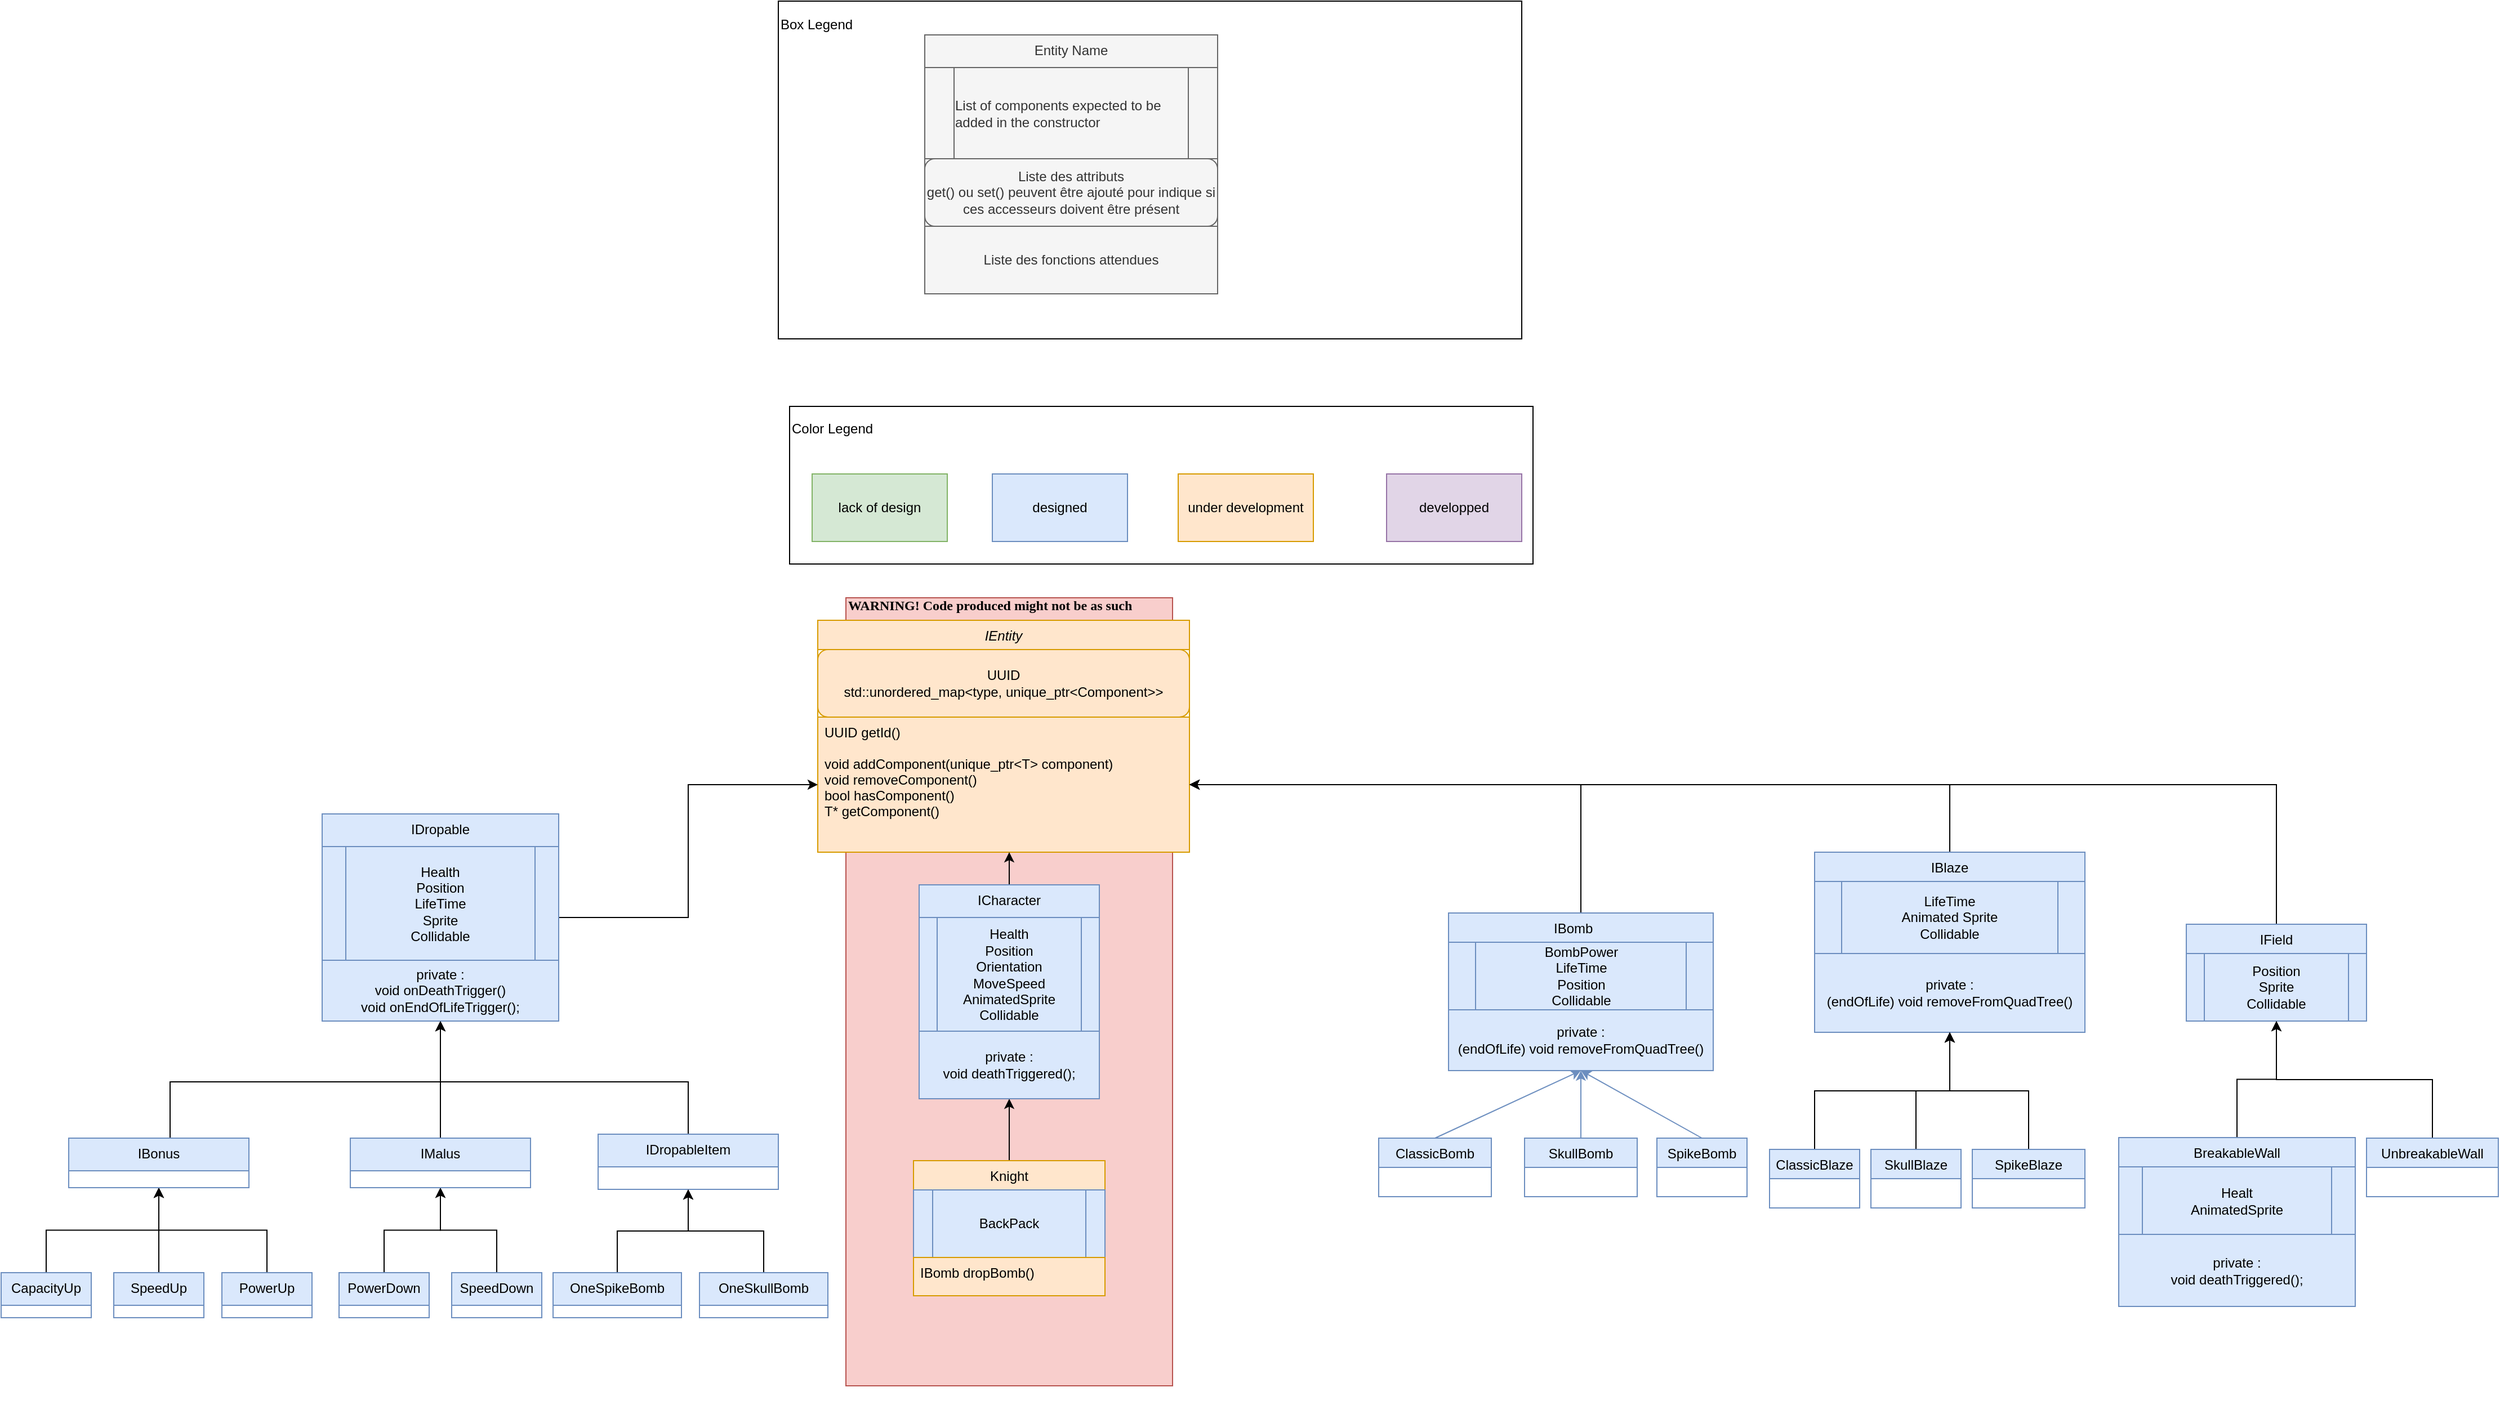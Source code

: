 <mxfile version="18.1.3" type="github" pages="5">
  <diagram id="C5RBs43oDa-KdzZeNtuy" name="Entity">
    <mxGraphModel dx="3316" dy="1679" grid="1" gridSize="10" guides="1" tooltips="1" connect="1" arrows="1" fold="1" page="1" pageScale="1" pageWidth="827" pageHeight="1169" math="0" shadow="0">
      <root>
        <mxCell id="WIyWlLk6GJQsqaUBKTNV-0" />
        <mxCell id="WIyWlLk6GJQsqaUBKTNV-1" parent="WIyWlLk6GJQsqaUBKTNV-0" />
        <mxCell id="NeBYNHLifacWEhn9Xsfm-3" value="Box Legend&lt;br&gt;&lt;br&gt;&lt;br&gt;&lt;br&gt;&lt;br&gt;&lt;br&gt;&lt;br&gt;&lt;br&gt;&lt;br&gt;&lt;br&gt;&lt;br&gt;&lt;br&gt;&lt;br&gt;&lt;br&gt;&lt;br&gt;&lt;br&gt;&lt;br&gt;&lt;br&gt;&lt;br&gt;" style="rounded=0;whiteSpace=wrap;html=1;align=left;" parent="WIyWlLk6GJQsqaUBKTNV-1" vertex="1">
          <mxGeometry x="-1360" y="-450" width="660" height="300" as="geometry" />
        </mxCell>
        <mxCell id="1hP_M07iAMLnP-3DDAK9-34" value="&lt;p&gt;&lt;b&gt;&lt;font face=&quot;Times New Roman&quot;&gt;WARNING! Code produced might not be as such&lt;/font&gt;&lt;/b&gt;&lt;/p&gt;&lt;p&gt;&lt;b&gt;&lt;font face=&quot;Times New Roman&quot;&gt;&lt;br&gt;&lt;/font&gt;&lt;/b&gt;&lt;/p&gt;&lt;p&gt;&lt;b&gt;&lt;font face=&quot;Times New Roman&quot;&gt;&lt;br&gt;&lt;/font&gt;&lt;/b&gt;&lt;/p&gt;&lt;p&gt;&lt;b&gt;&lt;font face=&quot;Times New Roman&quot;&gt;&lt;br&gt;&lt;/font&gt;&lt;/b&gt;&lt;/p&gt;&lt;p&gt;&lt;b&gt;&lt;font face=&quot;Times New Roman&quot;&gt;&lt;br&gt;&lt;/font&gt;&lt;/b&gt;&lt;/p&gt;&lt;p&gt;&lt;b&gt;&lt;font face=&quot;Times New Roman&quot;&gt;&lt;br&gt;&lt;/font&gt;&lt;/b&gt;&lt;/p&gt;&lt;p&gt;&lt;b&gt;&lt;font face=&quot;Times New Roman&quot;&gt;&lt;br&gt;&lt;/font&gt;&lt;/b&gt;&lt;/p&gt;&lt;p&gt;&lt;b&gt;&lt;font face=&quot;Times New Roman&quot;&gt;&lt;br&gt;&lt;/font&gt;&lt;/b&gt;&lt;/p&gt;&lt;p&gt;&lt;b&gt;&lt;font face=&quot;Times New Roman&quot;&gt;&lt;br&gt;&lt;/font&gt;&lt;/b&gt;&lt;/p&gt;&lt;p&gt;&lt;b&gt;&lt;font face=&quot;Times New Roman&quot;&gt;&lt;br&gt;&lt;/font&gt;&lt;/b&gt;&lt;/p&gt;&lt;p&gt;&lt;b&gt;&lt;font face=&quot;Times New Roman&quot;&gt;&lt;br&gt;&lt;/font&gt;&lt;/b&gt;&lt;/p&gt;&lt;p&gt;&lt;b&gt;&lt;font face=&quot;Times New Roman&quot;&gt;&lt;br&gt;&lt;/font&gt;&lt;/b&gt;&lt;/p&gt;&lt;p&gt;&lt;b&gt;&lt;font face=&quot;Times New Roman&quot;&gt;&lt;br&gt;&lt;/font&gt;&lt;/b&gt;&lt;/p&gt;&lt;p&gt;&lt;b&gt;&lt;font face=&quot;Times New Roman&quot;&gt;&lt;br&gt;&lt;/font&gt;&lt;/b&gt;&lt;/p&gt;&lt;p&gt;&lt;b&gt;&lt;font face=&quot;Times New Roman&quot;&gt;&lt;br&gt;&lt;/font&gt;&lt;/b&gt;&lt;/p&gt;&lt;p&gt;&lt;br&gt;&lt;/p&gt;&lt;p&gt;&lt;br&gt;&lt;/p&gt;&lt;p&gt;&lt;br&gt;&lt;/p&gt;&lt;p&gt;&lt;br&gt;&lt;/p&gt;&lt;p&gt;&lt;br&gt;&lt;/p&gt;&lt;p&gt;&lt;br&gt;&lt;/p&gt;&lt;p&gt;&lt;br&gt;&lt;/p&gt;&lt;p&gt;&lt;br&gt;&lt;/p&gt;&lt;p&gt;&lt;br&gt;&lt;/p&gt;&lt;p&gt;&lt;br&gt;&lt;/p&gt;&lt;p&gt;&lt;br&gt;&lt;/p&gt;&lt;p&gt;&lt;br&gt;&lt;/p&gt;" style="rounded=0;whiteSpace=wrap;html=1;fillColor=#f8cecc;strokeColor=#b85450;align=left;" parent="WIyWlLk6GJQsqaUBKTNV-1" vertex="1">
          <mxGeometry x="-1300" y="80" width="290" height="700" as="geometry" />
        </mxCell>
        <mxCell id="zkfFHV4jXpPFQw0GAbJ--0" value="IEntity" style="swimlane;fontStyle=2;align=center;verticalAlign=top;childLayout=stackLayout;horizontal=1;startSize=26;horizontalStack=0;resizeParent=1;resizeLast=0;collapsible=1;marginBottom=0;rounded=0;shadow=0;strokeWidth=1;fillColor=#ffe6cc;strokeColor=#d79b00;" parent="WIyWlLk6GJQsqaUBKTNV-1" vertex="1">
          <mxGeometry x="-1325" y="100" width="330" height="206" as="geometry">
            <mxRectangle x="220" y="120" width="160" height="26" as="alternateBounds" />
          </mxGeometry>
        </mxCell>
        <mxCell id="NeBYNHLifacWEhn9Xsfm-23" value="&lt;span style=&quot;&quot;&gt;UUID&lt;/span&gt;&lt;br style=&quot;&quot;&gt;&lt;span style=&quot;&quot;&gt;std::unordered_map&amp;lt;type, unique_ptr&amp;lt;Component&amp;gt;&amp;gt;&lt;/span&gt;" style="rounded=1;whiteSpace=wrap;html=1;labelBackgroundColor=none;fillColor=#ffe6cc;strokeColor=#d79b00;" parent="zkfFHV4jXpPFQw0GAbJ--0" vertex="1">
          <mxGeometry y="26" width="330" height="60" as="geometry" />
        </mxCell>
        <mxCell id="5qYCSeuJUYiYYrYhOCEf-12" value="UUID getId()&#xa;&#xa;void addComponent(unique_ptr&lt;T&gt; component)&#xa;void removeComponent()&#xa;bool hasComponent()&#xa;T* getComponent()&#xa;&#xa;&#xa;" style="text;align=left;verticalAlign=top;spacingLeft=4;spacingRight=4;overflow=hidden;rotatable=0;points=[[0,0.5],[1,0.5]];portConstraint=eastwest;strokeColor=#d79b00;fillColor=#ffe6cc;" parent="zkfFHV4jXpPFQw0GAbJ--0" vertex="1">
          <mxGeometry y="86" width="330" height="120" as="geometry" />
        </mxCell>
        <mxCell id="1hP_M07iAMLnP-3DDAK9-46" style="edgeStyle=orthogonalEdgeStyle;rounded=0;orthogonalLoop=1;jettySize=auto;html=1;entryX=1;entryY=0.5;entryDx=0;entryDy=0;fontColor=#FFFFFF;" parent="WIyWlLk6GJQsqaUBKTNV-1" source="pifteaphSLK5if9iPqi3-0" target="5qYCSeuJUYiYYrYhOCEf-12" edge="1">
          <mxGeometry relative="1" as="geometry" />
        </mxCell>
        <mxCell id="pifteaphSLK5if9iPqi3-0" value="IField" style="swimlane;fontStyle=0;align=center;verticalAlign=top;childLayout=stackLayout;horizontal=1;startSize=26;horizontalStack=0;resizeParent=1;resizeLast=0;collapsible=1;marginBottom=0;rounded=0;shadow=0;strokeWidth=1;fillColor=#dae8fc;strokeColor=#6c8ebf;" parent="WIyWlLk6GJQsqaUBKTNV-1" vertex="1">
          <mxGeometry x="-110" y="370" width="160" height="86" as="geometry">
            <mxRectangle x="130" y="380" width="160" height="26" as="alternateBounds" />
          </mxGeometry>
        </mxCell>
        <mxCell id="-kziB6kyhPgsXL_CWFJa-2" value="Position&lt;br&gt;Sprite&lt;br&gt;Collidable" style="shape=process;whiteSpace=wrap;html=1;backgroundOutline=1;labelBackgroundColor=none;fillColor=#dae8fc;strokeColor=#6c8ebf;" parent="pifteaphSLK5if9iPqi3-0" vertex="1">
          <mxGeometry y="26" width="160" height="60" as="geometry" />
        </mxCell>
        <mxCell id="1hP_M07iAMLnP-3DDAK9-47" style="edgeStyle=orthogonalEdgeStyle;rounded=0;orthogonalLoop=1;jettySize=auto;html=1;fontColor=#FFFFFF;" parent="WIyWlLk6GJQsqaUBKTNV-1" source="pifteaphSLK5if9iPqi3-3" target="-kziB6kyhPgsXL_CWFJa-2" edge="1">
          <mxGeometry relative="1" as="geometry">
            <mxPoint x="-31.5" y="456" as="targetPoint" />
          </mxGeometry>
        </mxCell>
        <mxCell id="pifteaphSLK5if9iPqi3-3" value="BreakableWall" style="swimlane;fontStyle=0;align=center;verticalAlign=top;childLayout=stackLayout;horizontal=1;startSize=26;horizontalStack=0;resizeParent=1;resizeLast=0;collapsible=1;marginBottom=0;rounded=0;shadow=0;strokeWidth=1;fillColor=#dae8fc;strokeColor=#6c8ebf;" parent="WIyWlLk6GJQsqaUBKTNV-1" vertex="1">
          <mxGeometry x="-170" y="559.5" width="210" height="150" as="geometry">
            <mxRectangle x="130" y="380" width="160" height="26" as="alternateBounds" />
          </mxGeometry>
        </mxCell>
        <mxCell id="-kziB6kyhPgsXL_CWFJa-3" value="Healt&lt;br&gt;AnimatedSprite" style="shape=process;whiteSpace=wrap;html=1;backgroundOutline=1;labelBackgroundColor=none;fillColor=#dae8fc;strokeColor=#6c8ebf;" parent="pifteaphSLK5if9iPqi3-3" vertex="1">
          <mxGeometry y="26" width="210" height="60" as="geometry" />
        </mxCell>
        <mxCell id="-kziB6kyhPgsXL_CWFJa-4" value="private :&lt;br&gt;void deathTriggered();" style="rounded=0;whiteSpace=wrap;html=1;fillColor=#dae8fc;strokeColor=#6c8ebf;" parent="pifteaphSLK5if9iPqi3-3" vertex="1">
          <mxGeometry y="86" width="210" height="64" as="geometry" />
        </mxCell>
        <mxCell id="1hP_M07iAMLnP-3DDAK9-49" style="edgeStyle=orthogonalEdgeStyle;rounded=0;orthogonalLoop=1;jettySize=auto;html=1;fontColor=#FFFFFF;" parent="WIyWlLk6GJQsqaUBKTNV-1" source="pifteaphSLK5if9iPqi3-4" target="-kziB6kyhPgsXL_CWFJa-2" edge="1">
          <mxGeometry relative="1" as="geometry" />
        </mxCell>
        <mxCell id="pifteaphSLK5if9iPqi3-4" value="UnbreakableWall" style="swimlane;fontStyle=0;align=center;verticalAlign=top;childLayout=stackLayout;horizontal=1;startSize=26;horizontalStack=0;resizeParent=1;resizeLast=0;collapsible=1;marginBottom=0;rounded=0;shadow=0;strokeWidth=1;fillColor=#dae8fc;strokeColor=#6c8ebf;" parent="WIyWlLk6GJQsqaUBKTNV-1" vertex="1">
          <mxGeometry x="50" y="560" width="117" height="52" as="geometry">
            <mxRectangle x="130" y="380" width="160" height="26" as="alternateBounds" />
          </mxGeometry>
        </mxCell>
        <mxCell id="1hP_M07iAMLnP-3DDAK9-45" style="edgeStyle=orthogonalEdgeStyle;rounded=0;orthogonalLoop=1;jettySize=auto;html=1;entryX=1;entryY=0.5;entryDx=0;entryDy=0;fontColor=#FFFFFF;" parent="WIyWlLk6GJQsqaUBKTNV-1" source="5qYCSeuJUYiYYrYhOCEf-0" target="5qYCSeuJUYiYYrYhOCEf-12" edge="1">
          <mxGeometry relative="1" as="geometry" />
        </mxCell>
        <mxCell id="5qYCSeuJUYiYYrYhOCEf-0" value="IBomb    " style="swimlane;fontStyle=0;align=center;verticalAlign=top;childLayout=stackLayout;horizontal=1;startSize=26;horizontalStack=0;resizeParent=1;resizeLast=0;collapsible=1;marginBottom=0;rounded=0;shadow=0;strokeWidth=1;fillColor=#dae8fc;strokeColor=#6c8ebf;" parent="WIyWlLk6GJQsqaUBKTNV-1" vertex="1">
          <mxGeometry x="-765" y="360" width="235" height="140" as="geometry">
            <mxRectangle x="340" y="380" width="170" height="26" as="alternateBounds" />
          </mxGeometry>
        </mxCell>
        <mxCell id="-kziB6kyhPgsXL_CWFJa-0" value="&lt;span style=&quot;text-align: left;&quot;&gt;BombPower&lt;/span&gt;&lt;br&gt;LifeTime&lt;br&gt;Position&lt;br&gt;Collidable" style="shape=process;whiteSpace=wrap;html=1;backgroundOutline=1;labelBackgroundColor=none;fillColor=#dae8fc;strokeColor=#6c8ebf;" parent="5qYCSeuJUYiYYrYhOCEf-0" vertex="1">
          <mxGeometry y="26" width="235" height="60" as="geometry" />
        </mxCell>
        <mxCell id="5qYCSeuJUYiYYrYhOCEf-17" value="private :&lt;br&gt;(endOfLife) void removeFromQuadTree()" style="rounded=0;whiteSpace=wrap;html=1;fillColor=#dae8fc;strokeColor=#6c8ebf;" parent="5qYCSeuJUYiYYrYhOCEf-0" vertex="1">
          <mxGeometry y="86" width="235" height="54" as="geometry" />
        </mxCell>
        <mxCell id="5qYCSeuJUYiYYrYhOCEf-4" value="ClassicBomb" style="swimlane;fontStyle=0;align=center;verticalAlign=top;childLayout=stackLayout;horizontal=1;startSize=26;horizontalStack=0;resizeParent=1;resizeLast=0;collapsible=1;marginBottom=0;rounded=0;shadow=0;strokeWidth=1;fillColor=#dae8fc;strokeColor=#6c8ebf;" parent="WIyWlLk6GJQsqaUBKTNV-1" vertex="1">
          <mxGeometry x="-827" y="560" width="100" height="52" as="geometry">
            <mxRectangle x="340" y="380" width="170" height="26" as="alternateBounds" />
          </mxGeometry>
        </mxCell>
        <mxCell id="5qYCSeuJUYiYYrYhOCEf-13" value="SpikeBomb" style="swimlane;fontStyle=0;align=center;verticalAlign=top;childLayout=stackLayout;horizontal=1;startSize=26;horizontalStack=0;resizeParent=1;resizeLast=0;collapsible=1;marginBottom=0;rounded=0;shadow=0;strokeWidth=1;fillColor=#dae8fc;strokeColor=#6c8ebf;" parent="WIyWlLk6GJQsqaUBKTNV-1" vertex="1">
          <mxGeometry x="-580" y="560" width="80" height="52" as="geometry">
            <mxRectangle x="340" y="380" width="170" height="26" as="alternateBounds" />
          </mxGeometry>
        </mxCell>
        <mxCell id="5qYCSeuJUYiYYrYhOCEf-23" value="" style="endArrow=classic;html=1;rounded=0;entryX=0.5;entryY=1;entryDx=0;entryDy=0;exitX=0.5;exitY=0;exitDx=0;exitDy=0;fillColor=#dae8fc;strokeColor=#6c8ebf;" parent="WIyWlLk6GJQsqaUBKTNV-1" source="5qYCSeuJUYiYYrYhOCEf-4" target="5qYCSeuJUYiYYrYhOCEf-0" edge="1">
          <mxGeometry width="50" height="50" relative="1" as="geometry">
            <mxPoint x="-820" y="490" as="sourcePoint" />
            <mxPoint x="-770" y="440" as="targetPoint" />
          </mxGeometry>
        </mxCell>
        <mxCell id="5qYCSeuJUYiYYrYhOCEf-24" value="" style="endArrow=classic;html=1;rounded=0;entryX=0.5;entryY=1;entryDx=0;entryDy=0;exitX=0.5;exitY=0;exitDx=0;exitDy=0;fillColor=#dae8fc;strokeColor=#6c8ebf;" parent="WIyWlLk6GJQsqaUBKTNV-1" source="5qYCSeuJUYiYYrYhOCEf-13" target="5qYCSeuJUYiYYrYhOCEf-0" edge="1">
          <mxGeometry width="50" height="50" relative="1" as="geometry">
            <mxPoint x="-680" y="598" as="sourcePoint" />
            <mxPoint x="-630" y="560.0" as="targetPoint" />
          </mxGeometry>
        </mxCell>
        <mxCell id="9gQlc3UvzQQbZU1a2G_2-1" style="edgeStyle=orthogonalEdgeStyle;rounded=0;orthogonalLoop=1;jettySize=auto;html=1;entryX=0.5;entryY=1;entryDx=0;entryDy=0;fillColor=#dae8fc;strokeColor=#6c8ebf;" parent="WIyWlLk6GJQsqaUBKTNV-1" source="5qYCSeuJUYiYYrYhOCEf-25" target="5qYCSeuJUYiYYrYhOCEf-0" edge="1">
          <mxGeometry relative="1" as="geometry" />
        </mxCell>
        <mxCell id="5qYCSeuJUYiYYrYhOCEf-25" value="SkullBomb" style="swimlane;fontStyle=0;align=center;verticalAlign=top;childLayout=stackLayout;horizontal=1;startSize=26;horizontalStack=0;resizeParent=1;resizeLast=0;collapsible=1;marginBottom=0;rounded=0;shadow=0;strokeWidth=1;fillColor=#dae8fc;strokeColor=#6c8ebf;" parent="WIyWlLk6GJQsqaUBKTNV-1" vertex="1">
          <mxGeometry x="-697.5" y="560" width="100" height="52" as="geometry">
            <mxRectangle x="340" y="380" width="170" height="26" as="alternateBounds" />
          </mxGeometry>
        </mxCell>
        <mxCell id="1hP_M07iAMLnP-3DDAK9-28" style="edgeStyle=orthogonalEdgeStyle;rounded=0;orthogonalLoop=1;jettySize=auto;html=1;" parent="WIyWlLk6GJQsqaUBKTNV-1" source="5qYCSeuJUYiYYrYhOCEf-31" target="OOfAImMTtNJpo4I0bIWI-0" edge="1">
          <mxGeometry relative="1" as="geometry">
            <mxPoint x="-1080" y="535" as="targetPoint" />
          </mxGeometry>
        </mxCell>
        <mxCell id="5qYCSeuJUYiYYrYhOCEf-31" value="Knight" style="swimlane;fontStyle=0;align=center;verticalAlign=top;childLayout=stackLayout;horizontal=1;startSize=26;horizontalStack=0;resizeParent=1;resizeLast=0;collapsible=1;marginBottom=0;rounded=0;shadow=0;strokeWidth=1;fillColor=#ffe6cc;strokeColor=#d79b00;" parent="WIyWlLk6GJQsqaUBKTNV-1" vertex="1">
          <mxGeometry x="-1240" y="580" width="170" height="120" as="geometry">
            <mxRectangle x="130" y="380" width="160" height="26" as="alternateBounds" />
          </mxGeometry>
        </mxCell>
        <mxCell id="Asf3EDTbDIg-MHWluMpm-0" value="&lt;span style=&quot;text-align: left;&quot;&gt;BackPack&lt;/span&gt;" style="shape=process;whiteSpace=wrap;html=1;backgroundOutline=1;fillColor=#dae8fc;strokeColor=#6c8ebf;" parent="5qYCSeuJUYiYYrYhOCEf-31" vertex="1">
          <mxGeometry y="26" width="170" height="60" as="geometry" />
        </mxCell>
        <mxCell id="5qYCSeuJUYiYYrYhOCEf-33" value="IBomb dropBomb()" style="text;align=left;verticalAlign=top;spacingLeft=4;spacingRight=4;overflow=hidden;rotatable=0;points=[[0,0.5],[1,0.5]];portConstraint=eastwest;fillColor=#ffe6cc;strokeColor=#d79b00;" parent="5qYCSeuJUYiYYrYhOCEf-31" vertex="1">
          <mxGeometry y="86" width="170" height="34" as="geometry" />
        </mxCell>
        <mxCell id="1hP_M07iAMLnP-3DDAK9-21" style="edgeStyle=orthogonalEdgeStyle;rounded=0;orthogonalLoop=1;jettySize=auto;html=1;entryX=0.5;entryY=1;entryDx=0;entryDy=0;" parent="WIyWlLk6GJQsqaUBKTNV-1" source="5qYCSeuJUYiYYrYhOCEf-42" target="5qYCSeuJUYiYYrYhOCEf-34" edge="1">
          <mxGeometry relative="1" as="geometry" />
        </mxCell>
        <mxCell id="5qYCSeuJUYiYYrYhOCEf-42" value="PowerUp" style="swimlane;fontStyle=0;align=center;verticalAlign=top;childLayout=stackLayout;horizontal=1;startSize=29;horizontalStack=0;resizeParent=1;resizeLast=0;collapsible=1;marginBottom=0;rounded=0;shadow=0;strokeWidth=1;fillColor=#dae8fc;strokeColor=#6c8ebf;" parent="WIyWlLk6GJQsqaUBKTNV-1" vertex="1">
          <mxGeometry x="-1854" y="679.5" width="80" height="40" as="geometry">
            <mxRectangle x="130" y="380" width="160" height="26" as="alternateBounds" />
          </mxGeometry>
        </mxCell>
        <mxCell id="1hP_M07iAMLnP-3DDAK9-22" style="edgeStyle=orthogonalEdgeStyle;rounded=0;orthogonalLoop=1;jettySize=auto;html=1;entryX=0.5;entryY=1;entryDx=0;entryDy=0;" parent="WIyWlLk6GJQsqaUBKTNV-1" source="5qYCSeuJUYiYYrYhOCEf-47" target="5qYCSeuJUYiYYrYhOCEf-34" edge="1">
          <mxGeometry relative="1" as="geometry" />
        </mxCell>
        <mxCell id="5qYCSeuJUYiYYrYhOCEf-47" value="SpeedUp" style="swimlane;fontStyle=0;align=center;verticalAlign=top;childLayout=stackLayout;horizontal=1;startSize=29;horizontalStack=0;resizeParent=1;resizeLast=0;collapsible=1;marginBottom=0;rounded=0;shadow=0;strokeWidth=1;fillColor=#dae8fc;strokeColor=#6c8ebf;" parent="WIyWlLk6GJQsqaUBKTNV-1" vertex="1">
          <mxGeometry x="-1950" y="679.5" width="80" height="40" as="geometry">
            <mxRectangle x="130" y="380" width="160" height="26" as="alternateBounds" />
          </mxGeometry>
        </mxCell>
        <mxCell id="1hP_M07iAMLnP-3DDAK9-23" style="edgeStyle=orthogonalEdgeStyle;rounded=0;orthogonalLoop=1;jettySize=auto;html=1;entryX=0.5;entryY=1;entryDx=0;entryDy=0;" parent="WIyWlLk6GJQsqaUBKTNV-1" source="5qYCSeuJUYiYYrYhOCEf-53" target="5qYCSeuJUYiYYrYhOCEf-34" edge="1">
          <mxGeometry relative="1" as="geometry" />
        </mxCell>
        <mxCell id="5qYCSeuJUYiYYrYhOCEf-53" value="CapacityUp" style="swimlane;fontStyle=0;align=center;verticalAlign=top;childLayout=stackLayout;horizontal=1;startSize=29;horizontalStack=0;resizeParent=1;resizeLast=0;collapsible=1;marginBottom=0;rounded=0;shadow=0;strokeWidth=1;fillColor=#dae8fc;strokeColor=#6c8ebf;" parent="WIyWlLk6GJQsqaUBKTNV-1" vertex="1">
          <mxGeometry x="-2050" y="679.5" width="80" height="40" as="geometry">
            <mxRectangle x="130" y="380" width="160" height="26" as="alternateBounds" />
          </mxGeometry>
        </mxCell>
        <mxCell id="1hP_M07iAMLnP-3DDAK9-10" style="edgeStyle=orthogonalEdgeStyle;rounded=0;orthogonalLoop=1;jettySize=auto;html=1;entryX=0.5;entryY=1;entryDx=0;entryDy=0;" parent="WIyWlLk6GJQsqaUBKTNV-1" source="5qYCSeuJUYiYYrYhOCEf-57" target="sA8n1l4aLInA6auTdc-I-0" edge="1">
          <mxGeometry relative="1" as="geometry" />
        </mxCell>
        <mxCell id="5qYCSeuJUYiYYrYhOCEf-57" value="OneSpikeBomb" style="swimlane;fontStyle=0;align=center;verticalAlign=top;childLayout=stackLayout;horizontal=1;startSize=29;horizontalStack=0;resizeParent=1;resizeLast=0;collapsible=1;marginBottom=0;rounded=0;shadow=0;strokeWidth=1;fillColor=#dae8fc;strokeColor=#6c8ebf;" parent="WIyWlLk6GJQsqaUBKTNV-1" vertex="1">
          <mxGeometry x="-1560" y="679.5" width="114" height="40" as="geometry">
            <mxRectangle x="130" y="380" width="160" height="26" as="alternateBounds" />
          </mxGeometry>
        </mxCell>
        <mxCell id="5qYCSeuJUYiYYrYhOCEf-75" style="edgeStyle=orthogonalEdgeStyle;rounded=0;orthogonalLoop=1;jettySize=auto;html=1;startArrow=none;" parent="WIyWlLk6GJQsqaUBKTNV-1" source="1hP_M07iAMLnP-3DDAK9-2" target="1hP_M07iAMLnP-3DDAK9-16" edge="1">
          <mxGeometry relative="1" as="geometry">
            <mxPoint x="-1950" y="604" as="targetPoint" />
          </mxGeometry>
        </mxCell>
        <mxCell id="1hP_M07iAMLnP-3DDAK9-20" style="edgeStyle=orthogonalEdgeStyle;rounded=0;orthogonalLoop=1;jettySize=auto;html=1;" parent="WIyWlLk6GJQsqaUBKTNV-1" source="5qYCSeuJUYiYYrYhOCEf-45" target="1hP_M07iAMLnP-3DDAK9-16" edge="1">
          <mxGeometry relative="1" as="geometry" />
        </mxCell>
        <mxCell id="5qYCSeuJUYiYYrYhOCEf-45" value="PowerDown" style="swimlane;fontStyle=0;align=center;verticalAlign=top;childLayout=stackLayout;horizontal=1;startSize=29;horizontalStack=0;resizeParent=1;resizeLast=0;collapsible=1;marginBottom=0;rounded=0;shadow=0;strokeWidth=1;fillColor=#dae8fc;strokeColor=#6c8ebf;" parent="WIyWlLk6GJQsqaUBKTNV-1" vertex="1">
          <mxGeometry x="-1750" y="679.5" width="80" height="40" as="geometry">
            <mxRectangle x="130" y="380" width="160" height="26" as="alternateBounds" />
          </mxGeometry>
        </mxCell>
        <mxCell id="1hP_M07iAMLnP-3DDAK9-25" style="edgeStyle=orthogonalEdgeStyle;rounded=0;orthogonalLoop=1;jettySize=auto;html=1;entryX=0.5;entryY=1;entryDx=0;entryDy=0;" parent="WIyWlLk6GJQsqaUBKTNV-1" source="sA8n1l4aLInA6auTdc-I-0" target="1hP_M07iAMLnP-3DDAK9-14" edge="1">
          <mxGeometry relative="1" as="geometry">
            <Array as="points">
              <mxPoint x="-1440" y="510" />
              <mxPoint x="-1660" y="510" />
            </Array>
          </mxGeometry>
        </mxCell>
        <mxCell id="sA8n1l4aLInA6auTdc-I-0" value="IDropableItem" style="swimlane;fontStyle=0;align=center;verticalAlign=top;childLayout=stackLayout;horizontal=1;startSize=29;horizontalStack=0;resizeParent=1;resizeLast=0;collapsible=1;marginBottom=0;rounded=0;shadow=0;strokeWidth=1;fillColor=#dae8fc;strokeColor=#6c8ebf;" parent="WIyWlLk6GJQsqaUBKTNV-1" vertex="1">
          <mxGeometry x="-1520" y="556.5" width="160" height="49" as="geometry">
            <mxRectangle x="130" y="380" width="160" height="26" as="alternateBounds" />
          </mxGeometry>
        </mxCell>
        <mxCell id="1hP_M07iAMLnP-3DDAK9-17" style="edgeStyle=orthogonalEdgeStyle;rounded=0;orthogonalLoop=1;jettySize=auto;html=1;entryX=0.5;entryY=1;entryDx=0;entryDy=0;" parent="WIyWlLk6GJQsqaUBKTNV-1" source="5qYCSeuJUYiYYrYhOCEf-34" target="1hP_M07iAMLnP-3DDAK9-14" edge="1">
          <mxGeometry relative="1" as="geometry">
            <Array as="points">
              <mxPoint x="-1900" y="510" />
              <mxPoint x="-1660" y="510" />
            </Array>
          </mxGeometry>
        </mxCell>
        <mxCell id="5qYCSeuJUYiYYrYhOCEf-34" value="IBonus" style="swimlane;fontStyle=0;align=center;verticalAlign=top;childLayout=stackLayout;horizontal=1;startSize=29;horizontalStack=0;resizeParent=1;resizeLast=0;collapsible=1;marginBottom=0;rounded=0;shadow=0;strokeWidth=1;fillColor=#dae8fc;strokeColor=#6c8ebf;" parent="WIyWlLk6GJQsqaUBKTNV-1" vertex="1">
          <mxGeometry x="-1990" y="560" width="160" height="44" as="geometry">
            <mxRectangle x="130" y="380" width="160" height="26" as="alternateBounds" />
          </mxGeometry>
        </mxCell>
        <mxCell id="1hP_M07iAMLnP-3DDAK9-2" value="SpeedDown" style="swimlane;fontStyle=0;align=center;verticalAlign=top;childLayout=stackLayout;horizontal=1;startSize=29;horizontalStack=0;resizeParent=1;resizeLast=0;collapsible=1;marginBottom=0;rounded=0;shadow=0;strokeWidth=1;fillColor=#dae8fc;strokeColor=#6c8ebf;" parent="WIyWlLk6GJQsqaUBKTNV-1" vertex="1">
          <mxGeometry x="-1650" y="679.5" width="80" height="40" as="geometry">
            <mxRectangle x="130" y="380" width="160" height="26" as="alternateBounds" />
          </mxGeometry>
        </mxCell>
        <mxCell id="1hP_M07iAMLnP-3DDAK9-11" style="edgeStyle=orthogonalEdgeStyle;rounded=0;orthogonalLoop=1;jettySize=auto;html=1;entryX=0.5;entryY=1;entryDx=0;entryDy=0;" parent="WIyWlLk6GJQsqaUBKTNV-1" source="1hP_M07iAMLnP-3DDAK9-9" target="sA8n1l4aLInA6auTdc-I-0" edge="1">
          <mxGeometry relative="1" as="geometry" />
        </mxCell>
        <mxCell id="1hP_M07iAMLnP-3DDAK9-9" value="OneSkullBomb" style="swimlane;fontStyle=0;align=center;verticalAlign=top;childLayout=stackLayout;horizontal=1;startSize=29;horizontalStack=0;resizeParent=1;resizeLast=0;collapsible=1;marginBottom=0;rounded=0;shadow=0;strokeWidth=1;fillColor=#dae8fc;strokeColor=#6c8ebf;" parent="WIyWlLk6GJQsqaUBKTNV-1" vertex="1">
          <mxGeometry x="-1430" y="679.5" width="114" height="40" as="geometry">
            <mxRectangle x="130" y="380" width="160" height="26" as="alternateBounds" />
          </mxGeometry>
        </mxCell>
        <mxCell id="1hP_M07iAMLnP-3DDAK9-27" style="edgeStyle=orthogonalEdgeStyle;rounded=0;orthogonalLoop=1;jettySize=auto;html=1;" parent="WIyWlLk6GJQsqaUBKTNV-1" source="1hP_M07iAMLnP-3DDAK9-14" target="5qYCSeuJUYiYYrYhOCEf-12" edge="1">
          <mxGeometry relative="1" as="geometry" />
        </mxCell>
        <mxCell id="1hP_M07iAMLnP-3DDAK9-14" value="IDropable" style="swimlane;fontStyle=0;align=center;verticalAlign=top;childLayout=stackLayout;horizontal=1;startSize=29;horizontalStack=0;resizeParent=1;resizeLast=0;collapsible=1;marginBottom=0;rounded=0;shadow=0;strokeWidth=1;fillColor=#dae8fc;strokeColor=#6c8ebf;" parent="WIyWlLk6GJQsqaUBKTNV-1" vertex="1">
          <mxGeometry x="-1765" y="272" width="210" height="184" as="geometry">
            <mxRectangle x="130" y="380" width="160" height="26" as="alternateBounds" />
          </mxGeometry>
        </mxCell>
        <mxCell id="NeBYNHLifacWEhn9Xsfm-26" value="&lt;span style=&quot;text-align: left;&quot;&gt;Health&lt;/span&gt;&lt;br&gt;Position&lt;br&gt;LifeTime&lt;br&gt;Sprite&lt;br&gt;Collidable" style="shape=process;whiteSpace=wrap;html=1;backgroundOutline=1;labelBackgroundColor=none;fillColor=#dae8fc;strokeColor=#6c8ebf;" parent="1hP_M07iAMLnP-3DDAK9-14" vertex="1">
          <mxGeometry y="29" width="210" height="101" as="geometry" />
        </mxCell>
        <mxCell id="Z0SzB8EOgksDpujRMyB5-2" value="private :&lt;br&gt;void onDeathTrigger()&lt;br&gt;void onEndOfLifeTrigger();" style="rounded=0;whiteSpace=wrap;html=1;fillColor=#dae8fc;strokeColor=#6c8ebf;" parent="1hP_M07iAMLnP-3DDAK9-14" vertex="1">
          <mxGeometry y="130" width="210" height="54" as="geometry" />
        </mxCell>
        <mxCell id="1hP_M07iAMLnP-3DDAK9-18" style="edgeStyle=orthogonalEdgeStyle;rounded=0;orthogonalLoop=1;jettySize=auto;html=1;entryX=0.5;entryY=1;entryDx=0;entryDy=0;" parent="WIyWlLk6GJQsqaUBKTNV-1" source="1hP_M07iAMLnP-3DDAK9-16" target="1hP_M07iAMLnP-3DDAK9-14" edge="1">
          <mxGeometry relative="1" as="geometry" />
        </mxCell>
        <mxCell id="1hP_M07iAMLnP-3DDAK9-16" value="IMalus" style="swimlane;fontStyle=0;align=center;verticalAlign=top;childLayout=stackLayout;horizontal=1;startSize=29;horizontalStack=0;resizeParent=1;resizeLast=0;collapsible=1;marginBottom=0;rounded=0;shadow=0;strokeWidth=1;fillColor=#dae8fc;strokeColor=#6c8ebf;" parent="WIyWlLk6GJQsqaUBKTNV-1" vertex="1">
          <mxGeometry x="-1740" y="560" width="160" height="44" as="geometry">
            <mxRectangle x="130" y="380" width="160" height="26" as="alternateBounds" />
          </mxGeometry>
        </mxCell>
        <mxCell id="Z0SzB8EOgksDpujRMyB5-0" style="edgeStyle=orthogonalEdgeStyle;rounded=0;orthogonalLoop=1;jettySize=auto;html=1;" parent="WIyWlLk6GJQsqaUBKTNV-1" source="1hP_M07iAMLnP-3DDAK9-29" target="5qYCSeuJUYiYYrYhOCEf-12" edge="1">
          <mxGeometry relative="1" as="geometry">
            <Array as="points">
              <mxPoint x="-1080" y="290" />
              <mxPoint x="-1080" y="290" />
            </Array>
          </mxGeometry>
        </mxCell>
        <mxCell id="1hP_M07iAMLnP-3DDAK9-29" value="ICharacter" style="swimlane;fontStyle=0;align=center;verticalAlign=top;childLayout=stackLayout;horizontal=1;startSize=29;horizontalStack=0;resizeParent=1;resizeLast=0;collapsible=1;marginBottom=0;rounded=0;shadow=0;strokeWidth=1;fillColor=#dae8fc;strokeColor=#6c8ebf;" parent="WIyWlLk6GJQsqaUBKTNV-1" vertex="1">
          <mxGeometry x="-1235" y="335" width="160" height="190" as="geometry">
            <mxRectangle x="130" y="380" width="160" height="26" as="alternateBounds" />
          </mxGeometry>
        </mxCell>
        <mxCell id="NeBYNHLifacWEhn9Xsfm-0" value="&lt;span style=&quot;text-align: left;&quot;&gt;Health&lt;/span&gt;&lt;br&gt;Position&lt;br&gt;Orientation&lt;br&gt;MoveSpeed&lt;br&gt;AnimatedSprite&lt;br&gt;Collidable" style="shape=process;whiteSpace=wrap;html=1;backgroundOutline=1;fillColor=#dae8fc;strokeColor=#6c8ebf;" parent="1hP_M07iAMLnP-3DDAK9-29" vertex="1">
          <mxGeometry y="29" width="160" height="101" as="geometry" />
        </mxCell>
        <mxCell id="OOfAImMTtNJpo4I0bIWI-0" value="private :&lt;br&gt;void deathTriggered();" style="rounded=0;whiteSpace=wrap;html=1;fillColor=#dae8fc;strokeColor=#6c8ebf;" parent="1hP_M07iAMLnP-3DDAK9-29" vertex="1">
          <mxGeometry y="130" width="160" height="60" as="geometry" />
        </mxCell>
        <mxCell id="QPqNGPtX9BUXnZDB_953-6" style="edgeStyle=orthogonalEdgeStyle;rounded=0;orthogonalLoop=1;jettySize=auto;html=1;entryX=1;entryY=0.5;entryDx=0;entryDy=0;fontColor=#FFFFFF;" parent="WIyWlLk6GJQsqaUBKTNV-1" source="QPqNGPtX9BUXnZDB_953-0" target="5qYCSeuJUYiYYrYhOCEf-12" edge="1">
          <mxGeometry relative="1" as="geometry">
            <Array as="points">
              <mxPoint x="-320" y="246" />
            </Array>
          </mxGeometry>
        </mxCell>
        <mxCell id="QPqNGPtX9BUXnZDB_953-0" value="IBlaze" style="swimlane;fontStyle=0;align=center;verticalAlign=top;childLayout=stackLayout;horizontal=1;startSize=26;horizontalStack=0;resizeParent=1;resizeLast=0;collapsible=1;marginBottom=0;rounded=0;shadow=0;strokeWidth=1;fillColor=#dae8fc;strokeColor=#6c8ebf;" parent="WIyWlLk6GJQsqaUBKTNV-1" vertex="1">
          <mxGeometry x="-440" y="306" width="240" height="160" as="geometry">
            <mxRectangle x="-440" y="370" width="170" height="26" as="alternateBounds" />
          </mxGeometry>
        </mxCell>
        <mxCell id="-kziB6kyhPgsXL_CWFJa-1" value="&lt;span style=&quot;&quot;&gt;LifeTime&lt;/span&gt;&lt;br style=&quot;&quot;&gt;&lt;span style=&quot;&quot;&gt;Animated Sprite&lt;br&gt;&lt;/span&gt;Collidable&lt;span style=&quot;&quot;&gt;&lt;br&gt;&lt;/span&gt;" style="shape=process;whiteSpace=wrap;html=1;backgroundOutline=1;labelBackgroundColor=none;fillColor=#dae8fc;strokeColor=#6c8ebf;" parent="QPqNGPtX9BUXnZDB_953-0" vertex="1">
          <mxGeometry y="26" width="240" height="64" as="geometry" />
        </mxCell>
        <mxCell id="6PONUtKkGbov2--6ka5f-0" value="private :&lt;br&gt;(endOfLife) void removeFromQuadTree()" style="rounded=0;whiteSpace=wrap;html=1;labelBackgroundColor=none;fontFamily=Helvetica;fillColor=#dae8fc;strokeColor=#6c8ebf;" parent="QPqNGPtX9BUXnZDB_953-0" vertex="1">
          <mxGeometry y="90" width="240" height="70" as="geometry" />
        </mxCell>
        <mxCell id="QPqNGPtX9BUXnZDB_953-10" style="edgeStyle=orthogonalEdgeStyle;rounded=0;orthogonalLoop=1;jettySize=auto;html=1;fontColor=#FFFFFF;entryX=0.5;entryY=1;entryDx=0;entryDy=0;" parent="WIyWlLk6GJQsqaUBKTNV-1" source="QPqNGPtX9BUXnZDB_953-7" target="6PONUtKkGbov2--6ka5f-0" edge="1">
          <mxGeometry relative="1" as="geometry">
            <mxPoint x="-320" y="470" as="targetPoint" />
          </mxGeometry>
        </mxCell>
        <mxCell id="QPqNGPtX9BUXnZDB_953-7" value="ClassicBlaze" style="swimlane;fontStyle=0;align=center;verticalAlign=top;childLayout=stackLayout;horizontal=1;startSize=26;horizontalStack=0;resizeParent=1;resizeLast=0;collapsible=1;marginBottom=0;rounded=0;shadow=0;strokeWidth=1;fillColor=#dae8fc;strokeColor=#6c8ebf;" parent="WIyWlLk6GJQsqaUBKTNV-1" vertex="1">
          <mxGeometry x="-480" y="570" width="80" height="52" as="geometry">
            <mxRectangle x="340" y="380" width="170" height="26" as="alternateBounds" />
          </mxGeometry>
        </mxCell>
        <mxCell id="-kziB6kyhPgsXL_CWFJa-6" style="edgeStyle=orthogonalEdgeStyle;rounded=0;orthogonalLoop=1;jettySize=auto;html=1;entryX=0.5;entryY=1;entryDx=0;entryDy=0;" parent="WIyWlLk6GJQsqaUBKTNV-1" source="QPqNGPtX9BUXnZDB_953-8" target="QPqNGPtX9BUXnZDB_953-0" edge="1">
          <mxGeometry relative="1" as="geometry" />
        </mxCell>
        <mxCell id="QPqNGPtX9BUXnZDB_953-8" value="SpikeBlaze" style="swimlane;fontStyle=0;align=center;verticalAlign=top;childLayout=stackLayout;horizontal=1;startSize=26;horizontalStack=0;resizeParent=1;resizeLast=0;collapsible=1;marginBottom=0;rounded=0;shadow=0;strokeWidth=1;fillColor=#dae8fc;strokeColor=#6c8ebf;" parent="WIyWlLk6GJQsqaUBKTNV-1" vertex="1">
          <mxGeometry x="-300" y="570" width="100" height="52" as="geometry">
            <mxRectangle x="-300" y="570" width="170" height="26" as="alternateBounds" />
          </mxGeometry>
        </mxCell>
        <mxCell id="-kziB6kyhPgsXL_CWFJa-5" style="edgeStyle=orthogonalEdgeStyle;rounded=0;orthogonalLoop=1;jettySize=auto;html=1;entryX=0.5;entryY=1;entryDx=0;entryDy=0;" parent="WIyWlLk6GJQsqaUBKTNV-1" source="QPqNGPtX9BUXnZDB_953-9" target="QPqNGPtX9BUXnZDB_953-0" edge="1">
          <mxGeometry relative="1" as="geometry" />
        </mxCell>
        <mxCell id="QPqNGPtX9BUXnZDB_953-9" value="SkullBlaze" style="swimlane;fontStyle=0;align=center;verticalAlign=top;childLayout=stackLayout;horizontal=1;startSize=26;horizontalStack=0;resizeParent=1;resizeLast=0;collapsible=1;marginBottom=0;rounded=0;shadow=0;strokeWidth=1;fillColor=#dae8fc;strokeColor=#6c8ebf;" parent="WIyWlLk6GJQsqaUBKTNV-1" vertex="1">
          <mxGeometry x="-390" y="570" width="80" height="52" as="geometry">
            <mxRectangle x="-390" y="570" width="170" height="26" as="alternateBounds" />
          </mxGeometry>
        </mxCell>
        <mxCell id="Av1kvA5OVr4Fn_ihZBVM-0" value="" style="group" parent="WIyWlLk6GJQsqaUBKTNV-1" vertex="1" connectable="0">
          <mxGeometry x="-1350" y="-90" width="660" height="140" as="geometry" />
        </mxCell>
        <mxCell id="Av1kvA5OVr4Fn_ihZBVM-1" value="Color Legend&lt;br&gt;&lt;br&gt;&lt;br&gt;&lt;br&gt;&lt;br&gt;&lt;br&gt;&lt;br&gt;&lt;br&gt;" style="rounded=0;whiteSpace=wrap;html=1;align=left;" parent="Av1kvA5OVr4Fn_ihZBVM-0" vertex="1">
          <mxGeometry width="660" height="140" as="geometry" />
        </mxCell>
        <mxCell id="Av1kvA5OVr4Fn_ihZBVM-2" value="under development" style="rounded=0;whiteSpace=wrap;html=1;fillColor=#ffe6cc;strokeColor=#d79b00;" parent="Av1kvA5OVr4Fn_ihZBVM-0" vertex="1">
          <mxGeometry x="345" y="60" width="120" height="60" as="geometry" />
        </mxCell>
        <mxCell id="Av1kvA5OVr4Fn_ihZBVM-3" value="designed" style="rounded=0;whiteSpace=wrap;html=1;fillColor=#dae8fc;strokeColor=#6c8ebf;" parent="Av1kvA5OVr4Fn_ihZBVM-0" vertex="1">
          <mxGeometry x="180" y="60" width="120" height="60" as="geometry" />
        </mxCell>
        <mxCell id="Av1kvA5OVr4Fn_ihZBVM-4" value="developped" style="rounded=0;whiteSpace=wrap;html=1;fillColor=#e1d5e7;strokeColor=#9673a6;" parent="Av1kvA5OVr4Fn_ihZBVM-0" vertex="1">
          <mxGeometry x="530" y="60" width="120" height="60" as="geometry" />
        </mxCell>
        <mxCell id="Av1kvA5OVr4Fn_ihZBVM-5" value="lack of design" style="rounded=0;whiteSpace=wrap;html=1;fillColor=#d5e8d4;strokeColor=#82b366;" parent="Av1kvA5OVr4Fn_ihZBVM-0" vertex="1">
          <mxGeometry x="20" y="60" width="120" height="60" as="geometry" />
        </mxCell>
        <mxCell id="NeBYNHLifacWEhn9Xsfm-9" value="Entity Name" style="swimlane;fontStyle=0;align=center;verticalAlign=top;childLayout=stackLayout;horizontal=1;startSize=29;horizontalStack=0;resizeParent=1;resizeLast=0;collapsible=1;marginBottom=0;rounded=0;shadow=0;strokeWidth=1;fillColor=#f5f5f5;strokeColor=#666666;fontColor=#333333;" parent="WIyWlLk6GJQsqaUBKTNV-1" vertex="1">
          <mxGeometry x="-1230" y="-420" width="260" height="230" as="geometry">
            <mxRectangle x="130" y="380" width="160" height="26" as="alternateBounds" />
          </mxGeometry>
        </mxCell>
        <mxCell id="NeBYNHLifacWEhn9Xsfm-10" value="&lt;div style=&quot;text-align: left;&quot;&gt;&lt;span style=&quot;background-color: initial;&quot;&gt;List of components expected to be added in the constructor&lt;/span&gt;&lt;/div&gt;" style="shape=process;whiteSpace=wrap;html=1;backgroundOutline=1;fillColor=#f5f5f5;strokeColor=#666666;fontColor=#333333;" parent="NeBYNHLifacWEhn9Xsfm-9" vertex="1">
          <mxGeometry y="29" width="260" height="81" as="geometry" />
        </mxCell>
        <mxCell id="NeBYNHLifacWEhn9Xsfm-20" value="Liste des attributs&lt;br&gt;get() ou set() peuvent être ajouté pour indique si ces accesseurs doivent être présent" style="rounded=1;whiteSpace=wrap;html=1;fillColor=#f5f5f5;strokeColor=#666666;fontColor=#333333;" parent="NeBYNHLifacWEhn9Xsfm-9" vertex="1">
          <mxGeometry y="110" width="260" height="60" as="geometry" />
        </mxCell>
        <mxCell id="NeBYNHLifacWEhn9Xsfm-21" value="Liste des fonctions attendues" style="rounded=0;whiteSpace=wrap;html=1;fillColor=#f5f5f5;strokeColor=#666666;fontColor=#333333;" parent="NeBYNHLifacWEhn9Xsfm-9" vertex="1">
          <mxGeometry y="170" width="260" height="60" as="geometry" />
        </mxCell>
      </root>
    </mxGraphModel>
  </diagram>
  <diagram id="P7ZYKNzJO6TBV-RXqcA2" name="Components">
    <mxGraphModel dx="2198" dy="839" grid="1" gridSize="10" guides="1" tooltips="1" connect="1" arrows="1" fold="1" page="1" pageScale="1" pageWidth="827" pageHeight="1169" math="0" shadow="0">
      <root>
        <mxCell id="0" />
        <mxCell id="1" parent="0" />
        <mxCell id="KCFxO8vaiqeZqYiPWBGx-1" value="IComponent" style="swimlane;fontStyle=2;align=center;verticalAlign=top;childLayout=stackLayout;horizontal=1;startSize=26;horizontalStack=0;resizeParent=1;resizeLast=0;collapsible=1;marginBottom=0;rounded=0;shadow=0;strokeWidth=1;fillColor=#ffe6cc;strokeColor=#d79b00;" parent="1" vertex="1">
          <mxGeometry x="720" y="250" width="210" height="58" as="geometry">
            <mxRectangle x="220" y="120" width="160" height="26" as="alternateBounds" />
          </mxGeometry>
        </mxCell>
        <mxCell id="LFvVHjqzgw4MuXhZcSnb-4" value="class parent communes à tous" style="text;html=1;align=center;verticalAlign=middle;resizable=0;points=[];autosize=1;strokeColor=none;fillColor=none;" vertex="1" parent="KCFxO8vaiqeZqYiPWBGx-1">
          <mxGeometry y="26" width="210" height="20" as="geometry" />
        </mxCell>
        <mxCell id="KCFxO8vaiqeZqYiPWBGx-2" value="Health" style="swimlane;fontStyle=0;align=center;verticalAlign=top;childLayout=stackLayout;horizontal=1;startSize=26;horizontalStack=0;resizeParent=1;resizeLast=0;collapsible=1;marginBottom=0;rounded=0;shadow=0;strokeWidth=1;fillColor=#dae8fc;strokeColor=#6c8ebf;" parent="1" vertex="1">
          <mxGeometry x="361" y="380" width="190" height="220" as="geometry">
            <mxRectangle x="130" y="380" width="160" height="26" as="alternateBounds" />
          </mxGeometry>
        </mxCell>
        <mxCell id="mQNub_hCov6WkWbYThP5-1" value="&lt;span style=&quot;color: rgb(0, 0, 0); font-family: Helvetica; font-size: 12px; font-style: normal; font-variant-ligatures: normal; font-variant-caps: normal; font-weight: 400; letter-spacing: normal; orphans: 2; text-align: left; text-indent: 0px; text-transform: none; widows: 2; word-spacing: 0px; -webkit-text-stroke-width: 0px; text-decoration-thickness: initial; text-decoration-style: initial; text-decoration-color: initial; float: none; display: inline !important;&quot;&gt;int _HP&lt;br&gt;&lt;span style=&quot;&quot;&gt;void* _onDeathTrigger&lt;/span&gt;&lt;br&gt;&lt;/span&gt;" style="rounded=1;whiteSpace=wrap;html=1;fillColor=#dae8fc;strokeColor=#6c8ebf;" parent="KCFxO8vaiqeZqYiPWBGx-2" vertex="1">
          <mxGeometry y="26" width="190" height="60" as="geometry" />
        </mxCell>
        <mxCell id="KCFxO8vaiqeZqYiPWBGx-4" value="Healt(int initialHealtPoints)&#xa;void update(Damage damage)&#xa;bool isDead()&#xa;void triggerDeath()&#xa;" style="text;align=left;verticalAlign=top;spacingLeft=4;spacingRight=4;overflow=hidden;rotatable=0;points=[[0,0.5],[1,0.5]];portConstraint=eastwest;rounded=0;shadow=0;html=0;fillColor=#dae8fc;strokeColor=#6c8ebf;" parent="KCFxO8vaiqeZqYiPWBGx-2" vertex="1">
          <mxGeometry y="86" width="190" height="74" as="geometry" />
        </mxCell>
        <mxCell id="avHS5_xtqV4RTg9B3GDC-1" value="&lt;span style=&quot;&quot;&gt;struct HealthModifier {&lt;/span&gt;&lt;br style=&quot;padding: 0px; margin: 0px;&quot;&gt;&lt;span style=&quot;&quot;&gt;int value;&lt;/span&gt;&lt;br style=&quot;padding: 0px; margin: 0px;&quot;&gt;&lt;div style=&quot;&quot;&gt;&lt;span style=&quot;background-color: initial;&quot;&gt;}&lt;/span&gt;&lt;/div&gt;" style="shape=process;whiteSpace=wrap;html=1;backgroundOutline=1;fillColor=#dae8fc;strokeColor=#6c8ebf;align=left;" vertex="1" parent="KCFxO8vaiqeZqYiPWBGx-2">
          <mxGeometry y="160" width="190" height="60" as="geometry" />
        </mxCell>
        <mxCell id="KCFxO8vaiqeZqYiPWBGx-6" value="Lifetime" style="swimlane;fontStyle=0;align=center;verticalAlign=top;childLayout=stackLayout;horizontal=1;startSize=26;horizontalStack=0;resizeParent=1;resizeLast=0;collapsible=1;marginBottom=0;rounded=0;shadow=0;strokeWidth=1;fillColor=#dae8fc;strokeColor=#6c8ebf;" parent="1" vertex="1">
          <mxGeometry x="551" y="380" width="250" height="220" as="geometry">
            <mxRectangle x="340" y="380" width="170" height="26" as="alternateBounds" />
          </mxGeometry>
        </mxCell>
        <mxCell id="mQNub_hCov6WkWbYThP5-2" value="&lt;span style=&quot;&quot;&gt;DateTime _start&lt;/span&gt;&lt;br style=&quot;&quot;&gt;&lt;span style=&quot;&quot;&gt;TimeSpan _lifeSpan&lt;br&gt;void* _onEndOfLifeTrigger&lt;br&gt;&lt;/span&gt;" style="rounded=1;whiteSpace=wrap;html=1;labelBackgroundColor=none;fillColor=#dae8fc;strokeColor=#6c8ebf;" parent="KCFxO8vaiqeZqYiPWBGx-6" vertex="1">
          <mxGeometry y="26" width="250" height="60" as="geometry" />
        </mxCell>
        <mxCell id="KCFxO8vaiqeZqYiPWBGx-7" value="LifeTime(DateTime start, TimeSpan duration)&#xa;void update(TimeSpan lastUpdate)&#xa;boolean isLifeOver()&#xa;void triggerEndOfLife()&#xa;" style="text;align=left;verticalAlign=top;spacingLeft=4;spacingRight=4;overflow=hidden;rotatable=0;points=[[0,0.5],[1,0.5]];portConstraint=eastwest;fillColor=#dae8fc;strokeColor=#6c8ebf;" parent="KCFxO8vaiqeZqYiPWBGx-6" vertex="1">
          <mxGeometry y="86" width="250" height="74" as="geometry" />
        </mxCell>
        <mxCell id="VcB2ZQ1oiTqsEMnRflsc-6" value="Position" style="swimlane;fontStyle=0;align=center;verticalAlign=top;childLayout=stackLayout;horizontal=1;startSize=26;horizontalStack=0;resizeParent=1;resizeLast=0;collapsible=1;marginBottom=0;rounded=0;shadow=0;strokeWidth=1;fillColor=#ffe6cc;strokeColor=#d79b00;" parent="1" vertex="1">
          <mxGeometry x="-20" y="650" width="180" height="120" as="geometry">
            <mxRectangle x="340" y="380" width="170" height="26" as="alternateBounds" />
          </mxGeometry>
        </mxCell>
        <mxCell id="aFOkexNdVSmBTPzAvPE0-7" value="&lt;span style=&quot;text-align: left;&quot;&gt;vector2d _position&lt;/span&gt;" style="rounded=1;whiteSpace=wrap;html=1;labelBackgroundColor=none;fillColor=#ffe6cc;strokeColor=#d79b00;" parent="VcB2ZQ1oiTqsEMnRflsc-6" vertex="1">
          <mxGeometry y="26" width="180" height="34" as="geometry" />
        </mxCell>
        <mxCell id="VcB2ZQ1oiTqsEMnRflsc-7" value="Position(double x, double y)&#xa;vector2d getPosition()&#xa;void update(vector2d target)" style="text;align=left;verticalAlign=top;spacingLeft=4;spacingRight=4;overflow=hidden;rotatable=0;points=[[0,0.5],[1,0.5]];portConstraint=eastwest;fillColor=#ffe6cc;strokeColor=#d79b00;" parent="VcB2ZQ1oiTqsEMnRflsc-6" vertex="1">
          <mxGeometry y="60" width="180" height="60" as="geometry" />
        </mxCell>
        <mxCell id="VcB2ZQ1oiTqsEMnRflsc-22" value="Orientation" style="swimlane;fontStyle=0;align=center;verticalAlign=top;childLayout=stackLayout;horizontal=1;startSize=26;horizontalStack=0;resizeParent=1;resizeLast=0;collapsible=1;marginBottom=0;rounded=0;shadow=0;strokeWidth=1;fillColor=#ffe6cc;strokeColor=#d79b00;" parent="1" vertex="1">
          <mxGeometry x="160" y="650" width="190" height="60" as="geometry">
            <mxRectangle x="130" y="380" width="160" height="26" as="alternateBounds" />
          </mxGeometry>
        </mxCell>
        <mxCell id="aFOkexNdVSmBTPzAvPE0-8" value="&lt;span style=&quot;text-align: left;&quot;&gt;enum {N, W, S, E}&lt;/span&gt;" style="rounded=1;whiteSpace=wrap;html=1;labelBackgroundColor=none;fillColor=#ffe6cc;strokeColor=#d79b00;" parent="VcB2ZQ1oiTqsEMnRflsc-22" vertex="1">
          <mxGeometry y="26" width="190" height="34" as="geometry" />
        </mxCell>
        <mxCell id="VcB2ZQ1oiTqsEMnRflsc-38" value="BombPower" style="swimlane;fontStyle=0;align=center;verticalAlign=top;childLayout=stackLayout;horizontal=1;startSize=26;horizontalStack=0;resizeParent=1;resizeLast=0;collapsible=1;marginBottom=0;rounded=0;shadow=0;strokeWidth=1;fillColor=#dae8fc;strokeColor=#6c8ebf;" parent="1" vertex="1">
          <mxGeometry x="180" y="380" width="180" height="146" as="geometry">
            <mxRectangle x="340" y="380" width="170" height="26" as="alternateBounds" />
          </mxGeometry>
        </mxCell>
        <mxCell id="2YwIlTpjY0fRbYxKe_WA-7" value="HealthModifier _healthModifier&lt;br&gt;int _range" style="rounded=1;whiteSpace=wrap;html=1;labelBackgroundColor=none;fillColor=#dae8fc;strokeColor=#6c8ebf;" parent="VcB2ZQ1oiTqsEMnRflsc-38" vertex="1">
          <mxGeometry y="26" width="180" height="60" as="geometry" />
        </mxCell>
        <mxCell id="Y_kqUDQxgOQmJxJyAydf-1" value="void applyPowerUp()&lt;br&gt;void applyPowerDown()" style="rounded=0;whiteSpace=wrap;html=1;labelBackgroundColor=none;fillColor=#dae8fc;strokeColor=#6c8ebf;align=left;" parent="VcB2ZQ1oiTqsEMnRflsc-38" vertex="1">
          <mxGeometry y="86" width="180" height="60" as="geometry" />
        </mxCell>
        <mxCell id="NDHu2dPXTT_QJCu6Oco2-1" value="MoveSpeed" style="swimlane;fontStyle=0;align=center;verticalAlign=top;childLayout=stackLayout;horizontal=1;startSize=26;horizontalStack=0;resizeParent=1;resizeLast=0;collapsible=1;marginBottom=0;rounded=0;shadow=0;strokeWidth=1;fillColor=#ffe6cc;strokeColor=#d79b00;" parent="1" vertex="1">
          <mxGeometry x="350" y="650" width="180" height="161" as="geometry">
            <mxRectangle x="340" y="380" width="170" height="26" as="alternateBounds" />
          </mxGeometry>
        </mxCell>
        <mxCell id="aFOkexNdVSmBTPzAvPE0-9" value="float _moveSpeed" style="rounded=1;whiteSpace=wrap;html=1;labelBackgroundColor=none;fillColor=#ffe6cc;strokeColor=#d79b00;" parent="NDHu2dPXTT_QJCu6Oco2-1" vertex="1">
          <mxGeometry y="26" width="180" height="44" as="geometry" />
        </mxCell>
        <mxCell id="aFOkexNdVSmBTPzAvPE0-10" value="MoveSpeed(float speed)&lt;br&gt;float getSpeed()&lt;br&gt;void applySpeedUp()&lt;br&gt;void applySpeedDown()" style="rounded=0;whiteSpace=wrap;html=1;labelBackgroundColor=none;fillColor=#ffe6cc;strokeColor=#d79b00;align=left;" parent="NDHu2dPXTT_QJCu6Oco2-1" vertex="1">
          <mxGeometry y="70" width="180" height="90" as="geometry" />
        </mxCell>
        <mxCell id="NDHu2dPXTT_QJCu6Oco2-5" value="Sprite" style="swimlane;fontStyle=0;align=center;verticalAlign=top;childLayout=stackLayout;horizontal=1;startSize=26;horizontalStack=0;resizeParent=1;resizeLast=0;collapsible=1;marginBottom=0;rounded=0;shadow=0;strokeWidth=1;fillColor=#d5e8d4;strokeColor=#82b366;" parent="1" vertex="1">
          <mxGeometry x="1010" y="381" width="180" height="219" as="geometry">
            <mxRectangle x="340" y="380" width="170" height="26" as="alternateBounds" />
          </mxGeometry>
        </mxCell>
        <mxCell id="NDHu2dPXTT_QJCu6Oco2-6" value="AnimatedSprite" style="swimlane;fontStyle=0;align=center;verticalAlign=top;childLayout=stackLayout;horizontal=1;startSize=26;horizontalStack=0;resizeParent=1;resizeLast=0;collapsible=1;marginBottom=0;rounded=0;shadow=0;strokeWidth=1;fillColor=#d5e8d4;strokeColor=#82b366;" parent="1" vertex="1">
          <mxGeometry x="1190" y="380" width="180" height="220" as="geometry">
            <mxRectangle x="340" y="380" width="170" height="26" as="alternateBounds" />
          </mxGeometry>
        </mxCell>
        <mxCell id="NDHu2dPXTT_QJCu6Oco2-10" value="" style="group" parent="1" vertex="1" connectable="0">
          <mxGeometry x="495" y="90" width="660" height="140" as="geometry" />
        </mxCell>
        <mxCell id="LS1AbEDLP3jtKAck4TMM-1" value="Color Legend&lt;br&gt;&lt;br&gt;&lt;br&gt;&lt;br&gt;&lt;br&gt;&lt;br&gt;&lt;br&gt;&lt;br&gt;" style="rounded=0;whiteSpace=wrap;html=1;align=left;" parent="NDHu2dPXTT_QJCu6Oco2-10" vertex="1">
          <mxGeometry width="660" height="140" as="geometry" />
        </mxCell>
        <mxCell id="LS1AbEDLP3jtKAck4TMM-2" value="under development" style="rounded=0;whiteSpace=wrap;html=1;fillColor=#ffe6cc;strokeColor=#d79b00;" parent="NDHu2dPXTT_QJCu6Oco2-10" vertex="1">
          <mxGeometry x="345" y="60" width="120" height="60" as="geometry" />
        </mxCell>
        <mxCell id="LS1AbEDLP3jtKAck4TMM-3" value="designed" style="rounded=0;whiteSpace=wrap;html=1;fillColor=#dae8fc;strokeColor=#6c8ebf;" parent="NDHu2dPXTT_QJCu6Oco2-10" vertex="1">
          <mxGeometry x="180" y="60" width="120" height="60" as="geometry" />
        </mxCell>
        <mxCell id="LS1AbEDLP3jtKAck4TMM-4" value="developped" style="rounded=0;whiteSpace=wrap;html=1;fillColor=#e1d5e7;strokeColor=#9673a6;" parent="NDHu2dPXTT_QJCu6Oco2-10" vertex="1">
          <mxGeometry x="530" y="60" width="120" height="60" as="geometry" />
        </mxCell>
        <mxCell id="NDHu2dPXTT_QJCu6Oco2-3" value="lack of design" style="rounded=0;whiteSpace=wrap;html=1;fillColor=#d5e8d4;strokeColor=#82b366;" parent="NDHu2dPXTT_QJCu6Oco2-10" vertex="1">
          <mxGeometry x="20" y="60" width="120" height="60" as="geometry" />
        </mxCell>
        <mxCell id="A9Fd0G-EtiWvHAazUWch-1" value="Colliable" style="swimlane;fontStyle=0;align=center;verticalAlign=top;childLayout=stackLayout;horizontal=1;startSize=26;horizontalStack=0;resizeParent=1;resizeLast=0;collapsible=1;marginBottom=0;rounded=0;shadow=0;strokeWidth=1;fillColor=#d5e8d4;strokeColor=#82b366;" parent="1" vertex="1">
          <mxGeometry x="840" y="381" width="170" height="219" as="geometry">
            <mxRectangle x="130" y="380" width="160" height="26" as="alternateBounds" />
          </mxGeometry>
        </mxCell>
        <mxCell id="EF9shvTbddhJojfyvEBf-2" value="BackPack" style="swimlane;fontStyle=0;align=center;verticalAlign=top;childLayout=stackLayout;horizontal=1;startSize=26;horizontalStack=0;resizeParent=1;resizeLast=0;collapsible=1;marginBottom=0;rounded=0;shadow=0;strokeWidth=1;fillColor=#dae8fc;strokeColor=#6c8ebf;" parent="1" vertex="1">
          <mxGeometry x="-20" y="380" width="200" height="230" as="geometry">
            <mxRectangle x="130" y="380" width="160" height="26" as="alternateBounds" />
          </mxGeometry>
        </mxCell>
        <mxCell id="7ERl1DWxq6LSfS7aBiQF-1" value="ArrayList&amp;lt;&lt;span style=&quot;text-align: left;&quot;&gt;BombSlot&amp;nbsp;&lt;/span&gt;&amp;gt; bombs&lt;br&gt;int currentSelection" style="rounded=1;whiteSpace=wrap;html=1;labelBackgroundColor=none;fillColor=#dae8fc;strokeColor=#6c8ebf;" parent="EF9shvTbddhJojfyvEBf-2" vertex="1">
          <mxGeometry y="26" width="200" height="60" as="geometry" />
        </mxCell>
        <mxCell id="7ERl1DWxq6LSfS7aBiQF-2" value="void dropBomb(Position position)&#xa;void moveSelection(int step)&#xa;&#xa;" style="text;align=left;verticalAlign=top;spacingLeft=4;spacingRight=4;overflow=hidden;rotatable=0;points=[[0,0.5],[1,0.5]];portConstraint=eastwest;rounded=0;shadow=0;html=0;fillColor=#dae8fc;strokeColor=#6c8ebf;" parent="EF9shvTbddhJojfyvEBf-2" vertex="1">
          <mxGeometry y="86" width="200" height="54" as="geometry" />
        </mxCell>
        <mxCell id="fgYijla_bkTOnnFsovWl-7" value="&lt;span style=&quot;&quot;&gt;struct BombSlot {&lt;/span&gt;&lt;br style=&quot;padding: 0px; margin: 0px;&quot;&gt;&lt;blockquote style=&quot;margin: 0 0 0 40px; border: none; padding: 0px;&quot;&gt;&lt;span style=&quot;&quot;&gt;IBomb bomb;&lt;br&gt;&lt;/span&gt;&lt;span style=&quot;&quot;&gt;int count&lt;/span&gt;&lt;/blockquote&gt;&lt;span style=&quot;&quot;&gt;}&lt;/span&gt;" style="shape=process;whiteSpace=wrap;html=1;backgroundOutline=1;fillColor=#dae8fc;strokeColor=#6c8ebf;align=left;" vertex="1" parent="EF9shvTbddhJojfyvEBf-2">
          <mxGeometry y="140" width="200" height="90" as="geometry" />
        </mxCell>
        <mxCell id="avHS5_xtqV4RTg9B3GDC-2" value="" style="group" vertex="1" connectable="0" parent="1">
          <mxGeometry x="1180" y="60" width="280" height="290" as="geometry" />
        </mxCell>
        <mxCell id="1Y70CUb7ad9srOYX0PEe-1" value="Box Legend&lt;br&gt;&lt;br&gt;&lt;br&gt;&lt;br&gt;&lt;br&gt;&lt;br&gt;&lt;br&gt;&lt;br&gt;&lt;br&gt;&lt;br&gt;&lt;br&gt;&lt;br&gt;&lt;br&gt;&lt;br&gt;&lt;br&gt;&lt;br&gt;&lt;br&gt;&lt;br&gt;" style="rounded=0;whiteSpace=wrap;html=1;align=left;" vertex="1" parent="avHS5_xtqV4RTg9B3GDC-2">
          <mxGeometry width="280" height="290" as="geometry" />
        </mxCell>
        <mxCell id="fgYijla_bkTOnnFsovWl-1" value="Composant Name" style="swimlane;fontStyle=0;align=center;verticalAlign=top;childLayout=stackLayout;horizontal=1;startSize=29;horizontalStack=0;resizeParent=1;resizeLast=0;collapsible=1;marginBottom=0;rounded=0;shadow=0;strokeWidth=1;fillColor=#f5f5f5;strokeColor=#666666;fontColor=#333333;" vertex="1" parent="avHS5_xtqV4RTg9B3GDC-2">
          <mxGeometry x="10" y="50" width="260" height="209" as="geometry">
            <mxRectangle x="130" y="380" width="160" height="26" as="alternateBounds" />
          </mxGeometry>
        </mxCell>
        <mxCell id="fgYijla_bkTOnnFsovWl-3" value="Liste des attributs (private)" style="rounded=1;whiteSpace=wrap;html=1;fillColor=#f5f5f5;strokeColor=#666666;fontColor=#333333;" vertex="1" parent="fgYijla_bkTOnnFsovWl-1">
          <mxGeometry y="29" width="260" height="60" as="geometry" />
        </mxCell>
        <mxCell id="fgYijla_bkTOnnFsovWl-4" value="Informations public" style="rounded=0;whiteSpace=wrap;html=1;fillColor=#f5f5f5;strokeColor=#666666;fontColor=#333333;" vertex="1" parent="fgYijla_bkTOnnFsovWl-1">
          <mxGeometry y="89" width="260" height="60" as="geometry" />
        </mxCell>
        <mxCell id="fgYijla_bkTOnnFsovWl-6" value="Informations private" style="shape=process;whiteSpace=wrap;html=1;backgroundOutline=1;fillColor=#f5f5f5;fontColor=#333333;strokeColor=#666666;" vertex="1" parent="fgYijla_bkTOnnFsovWl-1">
          <mxGeometry y="149" width="260" height="60" as="geometry" />
        </mxCell>
      </root>
    </mxGraphModel>
  </diagram>
  <diagram id="kywROWC3MnGTriDKrUZh" name="Systems">
    <mxGraphModel dx="1129" dy="691" grid="1" gridSize="10" guides="1" tooltips="1" connect="1" arrows="1" fold="1" page="1" pageScale="1" pageWidth="827" pageHeight="1169" math="0" shadow="0">
      <root>
        <mxCell id="0" />
        <mxCell id="1" parent="0" />
        <mxCell id="8Iiqby4rLfHwTd-ICCUl-1" value="ISystem" style="swimlane;fontStyle=2;align=center;verticalAlign=top;childLayout=stackLayout;horizontal=1;startSize=26;horizontalStack=0;resizeParent=1;resizeLast=0;collapsible=1;marginBottom=0;rounded=0;shadow=0;strokeWidth=1;fillColor=#ffe6cc;strokeColor=#d79b00;" parent="1" vertex="1">
          <mxGeometry x="630" y="250" width="420" height="170" as="geometry">
            <mxRectangle x="220" y="120" width="160" height="26" as="alternateBounds" />
          </mxGeometry>
        </mxCell>
        <mxCell id="KQKHP7AOvHA5t0i82Qb--3" value="std::unordered_set&amp;lt;type&amp;gt; _interests&lt;br&gt;std::unordered_map&amp;lt;UUID, std::shared_ptr&amp;lt;IEntity&amp;gt;&amp;gt; _entities" style="rounded=1;whiteSpace=wrap;html=1;labelBackgroundColor=none;fillColor=#ffe6cc;strokeColor=#d79b00;" parent="8Iiqby4rLfHwTd-ICCUl-1" vertex="1">
          <mxGeometry y="26" width="420" height="44" as="geometry" />
        </mxCell>
        <mxCell id="KQKHP7AOvHA5t0i82Qb--2" value="public :&lt;br&gt;bool addEntity(std::shared_ptr&amp;lt;IEntity&amp;gt; entity&amp;gt;()&lt;br&gt;void removeEntity(UUID entityId)&lt;br&gt;void update([[maybe_unused]] TimeSpan elapsedTime)&lt;br&gt;protected :&amp;nbsp;&lt;br&gt;bool isInterested(IEntity* entity)" style="rounded=0;whiteSpace=wrap;html=1;labelBackgroundColor=none;fillColor=#ffe6cc;strokeColor=#d79b00;" parent="8Iiqby4rLfHwTd-ICCUl-1" vertex="1">
          <mxGeometry y="70" width="420" height="100" as="geometry" />
        </mxCell>
        <mxCell id="zZ3e7JTyZusFRh9Q_RNK-10" style="edgeStyle=orthogonalEdgeStyle;rounded=0;orthogonalLoop=1;jettySize=auto;html=1;fontFamily=Helvetica;fontColor=default;endArrow=classic;endFill=1;" parent="1" source="8Iiqby4rLfHwTd-ICCUl-5" target="KQKHP7AOvHA5t0i82Qb--2" edge="1">
          <mxGeometry relative="1" as="geometry">
            <Array as="points">
              <mxPoint x="535" y="450" />
              <mxPoint x="834" y="450" />
            </Array>
            <mxPoint x="834" y="346" as="targetPoint" />
          </mxGeometry>
        </mxCell>
        <mxCell id="8Iiqby4rLfHwTd-ICCUl-5" value="LifeSpanManager" style="swimlane;fontStyle=0;align=center;verticalAlign=top;childLayout=stackLayout;horizontal=1;startSize=26;horizontalStack=0;resizeParent=1;resizeLast=0;collapsible=1;marginBottom=0;rounded=0;shadow=0;strokeWidth=1;fillColor=#dae8fc;strokeColor=#6c8ebf;" parent="1" vertex="1">
          <mxGeometry x="440" y="520" width="298" height="176" as="geometry">
            <mxRectangle x="130" y="380" width="160" height="26" as="alternateBounds" />
          </mxGeometry>
        </mxCell>
        <mxCell id="ZBUVsZiDvjBQHubhWyUc-8" value="Lifetime" style="shape=process;whiteSpace=wrap;html=1;backgroundOutline=1;fillColor=#dae8fc;strokeColor=#6c8ebf;" vertex="1" parent="8Iiqby4rLfHwTd-ICCUl-5">
          <mxGeometry y="26" width="298" height="60" as="geometry" />
        </mxCell>
        <mxCell id="bw4s6GeorMwaDUn_Twlb-10" value="&lt;div style=&quot;text-align: left;&quot;&gt;&lt;span style=&quot;background-color: initial;&quot;&gt;éxecute la fonction suivante pour chaque composant&lt;/span&gt;&lt;br&gt;&lt;/div&gt;&lt;div style=&quot;text-align: left;&quot;&gt;&lt;span style=&quot;background-color: initial;&quot;&gt;update(TimeSpan t, LifeTime lifetime) {&lt;/span&gt;&lt;/div&gt;&lt;span style=&quot;&quot;&gt;&lt;div style=&quot;text-align: left;&quot;&gt;&lt;span style=&quot;background-color: initial;&quot;&gt;&lt;span style=&quot;white-space: pre;&quot;&gt;	&lt;/span&gt;lifetime&lt;/span&gt;&lt;span style=&quot;background-color: initial;&quot;&gt;.update(t)&lt;/span&gt;&lt;/div&gt;&lt;/span&gt;&lt;div style=&quot;text-align: left;&quot;&gt;&lt;span style=&quot;background-color: initial;&quot;&gt;&lt;span style=&quot;white-space: pre;&quot;&gt;	&lt;/span&gt;if(&lt;/span&gt;&lt;span style=&quot;background-color: initial;&quot;&gt;lifetime.&amp;nbsp;&lt;/span&gt;&lt;span style=&quot;background-color: initial;&quot;&gt;isLifeOver())&lt;/span&gt;&lt;/div&gt;&lt;span style=&quot;&quot;&gt;&lt;div style=&quot;text-align: left;&quot;&gt;&lt;span style=&quot;background-color: initial;&quot;&gt;&lt;span style=&quot;white-space: pre;&quot;&gt;	&lt;/span&gt;&lt;span style=&quot;white-space: pre;&quot;&gt;	&lt;/span&gt;lifetime.&lt;/span&gt;&lt;span style=&quot;background-color: initial;&quot;&gt;triggerEndOfLife()&lt;/span&gt;&lt;/div&gt;&lt;/span&gt;&lt;span style=&quot;&quot;&gt;&lt;div style=&quot;text-align: left;&quot;&gt;&lt;span style=&quot;background-color: initial;&quot;&gt;}&lt;/span&gt;&lt;/div&gt;&lt;/span&gt;" style="text;html=1;align=center;verticalAlign=middle;resizable=0;points=[];autosize=1;strokeColor=#6c8ebf;fillColor=#dae8fc;" parent="8Iiqby4rLfHwTd-ICCUl-5" vertex="1">
          <mxGeometry y="86" width="298" height="90" as="geometry" />
        </mxCell>
        <mxCell id="zZ3e7JTyZusFRh9Q_RNK-12" style="edgeStyle=orthogonalEdgeStyle;rounded=0;orthogonalLoop=1;jettySize=auto;html=1;fontFamily=Helvetica;fontColor=default;endArrow=classic;endFill=1;" parent="1" source="8Iiqby4rLfHwTd-ICCUl-7" target="KQKHP7AOvHA5t0i82Qb--2" edge="1">
          <mxGeometry relative="1" as="geometry">
            <Array as="points">
              <mxPoint x="955" y="450" />
              <mxPoint x="834" y="450" />
            </Array>
            <mxPoint x="834" y="346" as="targetPoint" />
          </mxGeometry>
        </mxCell>
        <mxCell id="8Iiqby4rLfHwTd-ICCUl-7" value="AnimatedSprite" style="swimlane;fontStyle=0;align=center;verticalAlign=top;childLayout=stackLayout;horizontal=1;startSize=26;horizontalStack=0;resizeParent=1;resizeLast=0;collapsible=1;marginBottom=0;rounded=0;shadow=0;strokeWidth=1;fillColor=#d5e8d4;strokeColor=#82b366;" parent="1" vertex="1">
          <mxGeometry x="1060" y="520" width="190" height="260" as="geometry">
            <mxRectangle x="130" y="380" width="160" height="26" as="alternateBounds" />
          </mxGeometry>
        </mxCell>
        <mxCell id="zZ3e7JTyZusFRh9Q_RNK-11" style="edgeStyle=orthogonalEdgeStyle;rounded=0;orthogonalLoop=1;jettySize=auto;html=1;fontFamily=Helvetica;fontColor=default;endArrow=classic;endFill=1;" parent="1" source="bw4s6GeorMwaDUn_Twlb-1" target="KQKHP7AOvHA5t0i82Qb--2" edge="1">
          <mxGeometry relative="1" as="geometry">
            <Array as="points">
              <mxPoint x="745" y="450" />
              <mxPoint x="834" y="450" />
            </Array>
            <mxPoint x="834" y="346" as="targetPoint" />
          </mxGeometry>
        </mxCell>
        <mxCell id="bw4s6GeorMwaDUn_Twlb-1" value="CollisionManager&#xa;" style="swimlane;fontStyle=0;align=center;verticalAlign=top;childLayout=stackLayout;horizontal=1;startSize=26;horizontalStack=0;resizeParent=1;resizeLast=0;collapsible=1;marginBottom=0;rounded=0;shadow=0;strokeWidth=1;fillColor=#d5e8d4;strokeColor=#82b366;" parent="1" vertex="1">
          <mxGeometry x="850" y="520" width="190" height="260" as="geometry">
            <mxRectangle x="130" y="380" width="160" height="26" as="alternateBounds" />
          </mxGeometry>
        </mxCell>
        <mxCell id="bw4s6GeorMwaDUn_Twlb-9" value="Contains all :&lt;br&gt;- Bombs&lt;br&gt;- Field&lt;br&gt;- Knight&lt;br&gt;- Bonus/malus&lt;br&gt;&lt;br&gt;On collision, do specific action" style="text;html=1;align=center;verticalAlign=middle;resizable=0;points=[];autosize=1;strokeColor=#82b366;fillColor=#d5e8d4;" parent="bw4s6GeorMwaDUn_Twlb-1" vertex="1">
          <mxGeometry y="26" width="190" height="100" as="geometry" />
        </mxCell>
        <mxCell id="zZ3e7JTyZusFRh9Q_RNK-13" style="edgeStyle=orthogonalEdgeStyle;rounded=0;orthogonalLoop=1;jettySize=auto;html=1;fontFamily=Helvetica;fontColor=default;endArrow=classic;endFill=1;" parent="1" source="bw4s6GeorMwaDUn_Twlb-3" target="KQKHP7AOvHA5t0i82Qb--2" edge="1">
          <mxGeometry relative="1" as="geometry">
            <Array as="points">
              <mxPoint x="1168" y="450" />
              <mxPoint x="834" y="450" />
            </Array>
            <mxPoint x="834" y="346" as="targetPoint" />
          </mxGeometry>
        </mxCell>
        <mxCell id="bw4s6GeorMwaDUn_Twlb-3" value="FieldEnrage" style="swimlane;fontStyle=0;align=center;verticalAlign=top;childLayout=stackLayout;horizontal=1;startSize=26;horizontalStack=0;resizeParent=1;resizeLast=0;collapsible=1;marginBottom=0;rounded=0;shadow=0;strokeWidth=1;fillColor=#d5e8d4;strokeColor=#82b366;" parent="1" vertex="1">
          <mxGeometry x="1270" y="520" width="195" height="260" as="geometry">
            <mxRectangle x="130" y="380" width="160" height="26" as="alternateBounds" />
          </mxGeometry>
        </mxCell>
        <mxCell id="bw4s6GeorMwaDUn_Twlb-11" value="Timer, when reach, start spawn of&lt;br&gt;unbreakable walls to end the game" style="text;html=1;align=center;verticalAlign=middle;resizable=0;points=[];autosize=1;strokeColor=#82b366;fillColor=#d5e8d4;" parent="bw4s6GeorMwaDUn_Twlb-3" vertex="1">
          <mxGeometry y="26" width="195" height="30" as="geometry" />
        </mxCell>
        <mxCell id="zZ3e7JTyZusFRh9Q_RNK-8" style="edgeStyle=orthogonalEdgeStyle;rounded=0;orthogonalLoop=1;jettySize=auto;html=1;fontFamily=Helvetica;fontColor=default;endArrow=classic;endFill=1;" parent="1" source="88iMN-DfQ2jqtCk-f6NN-1" target="KQKHP7AOvHA5t0i82Qb--2" edge="1">
          <mxGeometry relative="1" as="geometry">
            <Array as="points">
              <mxPoint x="315" y="450" />
              <mxPoint x="834" y="450" />
            </Array>
            <mxPoint x="834" y="346" as="targetPoint" />
          </mxGeometry>
        </mxCell>
        <mxCell id="88iMN-DfQ2jqtCk-f6NN-1" value="InputManager" style="swimlane;fontStyle=0;align=center;verticalAlign=top;childLayout=stackLayout;horizontal=1;startSize=26;horizontalStack=0;resizeParent=1;resizeLast=0;collapsible=1;marginBottom=0;rounded=0;shadow=0;strokeWidth=1;fillColor=#d5e8d4;strokeColor=#82b366;" parent="1" vertex="1">
          <mxGeometry x="220" y="520" width="190" height="260" as="geometry">
            <mxRectangle x="130" y="380" width="160" height="26" as="alternateBounds" />
          </mxGeometry>
        </mxCell>
        <mxCell id="zZ3e7JTyZusFRh9Q_RNK-1" value="" style="group" parent="1" vertex="1" connectable="0">
          <mxGeometry x="520" y="100" width="660" height="140" as="geometry" />
        </mxCell>
        <mxCell id="zZ3e7JTyZusFRh9Q_RNK-2" value="Color Legend&lt;br&gt;&lt;br&gt;&lt;br&gt;&lt;br&gt;&lt;br&gt;&lt;br&gt;&lt;br&gt;&lt;br&gt;" style="rounded=0;whiteSpace=wrap;html=1;align=left;" parent="zZ3e7JTyZusFRh9Q_RNK-1" vertex="1">
          <mxGeometry width="660" height="140" as="geometry" />
        </mxCell>
        <mxCell id="zZ3e7JTyZusFRh9Q_RNK-3" value="under development" style="rounded=0;whiteSpace=wrap;html=1;fillColor=#ffe6cc;strokeColor=#d79b00;" parent="zZ3e7JTyZusFRh9Q_RNK-1" vertex="1">
          <mxGeometry x="345" y="60" width="120" height="60" as="geometry" />
        </mxCell>
        <mxCell id="zZ3e7JTyZusFRh9Q_RNK-4" value="designed" style="rounded=0;whiteSpace=wrap;html=1;fillColor=#dae8fc;strokeColor=#6c8ebf;" parent="zZ3e7JTyZusFRh9Q_RNK-1" vertex="1">
          <mxGeometry x="180" y="60" width="120" height="60" as="geometry" />
        </mxCell>
        <mxCell id="zZ3e7JTyZusFRh9Q_RNK-5" value="developped" style="rounded=0;whiteSpace=wrap;html=1;fillColor=#e1d5e7;strokeColor=#9673a6;" parent="zZ3e7JTyZusFRh9Q_RNK-1" vertex="1">
          <mxGeometry x="530" y="60" width="120" height="60" as="geometry" />
        </mxCell>
        <mxCell id="zZ3e7JTyZusFRh9Q_RNK-6" value="lack of design" style="rounded=0;whiteSpace=wrap;html=1;fillColor=#d5e8d4;strokeColor=#82b366;" parent="zZ3e7JTyZusFRh9Q_RNK-1" vertex="1">
          <mxGeometry x="20" y="60" width="120" height="60" as="geometry" />
        </mxCell>
        <mxCell id="ZBUVsZiDvjBQHubhWyUc-1" value="" style="group" vertex="1" connectable="0" parent="1">
          <mxGeometry x="1180" y="60" width="280" height="290" as="geometry" />
        </mxCell>
        <mxCell id="ZBUVsZiDvjBQHubhWyUc-2" value="Box Legend&lt;br&gt;&lt;br&gt;&lt;br&gt;&lt;br&gt;&lt;br&gt;&lt;br&gt;&lt;br&gt;&lt;br&gt;&lt;br&gt;&lt;br&gt;&lt;br&gt;&lt;br&gt;&lt;br&gt;&lt;br&gt;&lt;br&gt;&lt;br&gt;&lt;br&gt;&lt;br&gt;" style="rounded=0;whiteSpace=wrap;html=1;align=left;" vertex="1" parent="ZBUVsZiDvjBQHubhWyUc-1">
          <mxGeometry width="280" height="290" as="geometry" />
        </mxCell>
        <mxCell id="ZBUVsZiDvjBQHubhWyUc-3" value="System Name" style="swimlane;fontStyle=0;align=center;verticalAlign=top;childLayout=stackLayout;horizontal=1;startSize=29;horizontalStack=0;resizeParent=1;resizeLast=0;collapsible=1;marginBottom=0;rounded=0;shadow=0;strokeWidth=1;fillColor=#f5f5f5;strokeColor=#666666;fontColor=#333333;" vertex="1" parent="ZBUVsZiDvjBQHubhWyUc-1">
          <mxGeometry x="10" y="50" width="260" height="149" as="geometry">
            <mxRectangle x="130" y="380" width="160" height="26" as="alternateBounds" />
          </mxGeometry>
        </mxCell>
        <mxCell id="ZBUVsZiDvjBQHubhWyUc-6" value="Liste des composants nécessaires" style="shape=process;whiteSpace=wrap;html=1;backgroundOutline=1;fillColor=#f5f5f5;fontColor=#333333;strokeColor=#666666;" vertex="1" parent="ZBUVsZiDvjBQHubhWyUc-3">
          <mxGeometry y="29" width="260" height="60" as="geometry" />
        </mxCell>
        <mxCell id="ZBUVsZiDvjBQHubhWyUc-5" value="Description du fonctionnement" style="rounded=0;whiteSpace=wrap;html=1;fillColor=#f5f5f5;strokeColor=#666666;fontColor=#333333;" vertex="1" parent="ZBUVsZiDvjBQHubhWyUc-3">
          <mxGeometry y="89" width="260" height="60" as="geometry" />
        </mxCell>
      </root>
    </mxGraphModel>
  </diagram>
  <diagram id="HyMK2azjjZsVn_pod_jo" name="Renderer">
    <mxGraphModel dx="1787" dy="1756" grid="1" gridSize="10" guides="1" tooltips="1" connect="1" arrows="1" fold="1" page="1" pageScale="1" pageWidth="827" pageHeight="1169" math="0" shadow="0">
      <root>
        <mxCell id="0" />
        <mxCell id="1" parent="0" />
        <mxCell id="NxTx-lPeO0cnsE3wqsj_-1" value="IRenderer" style="swimlane;fontStyle=0;align=center;verticalAlign=top;childLayout=stackLayout;horizontal=1;startSize=26;horizontalStack=0;resizeParent=1;resizeLast=0;collapsible=1;marginBottom=0;rounded=0;shadow=0;strokeWidth=1;fillColor=#d5e8d4;strokeColor=#82b366;" parent="1" vertex="1">
          <mxGeometry x="-500" y="70" width="160" height="70" as="geometry">
            <mxRectangle x="340" y="380" width="170" height="26" as="alternateBounds" />
          </mxGeometry>
        </mxCell>
        <mxCell id="jTtZ5JdpnofoUrmhGBlZ-2" value="void render()" style="text;align=left;verticalAlign=top;spacingLeft=4;spacingRight=4;overflow=hidden;rotatable=0;points=[[0,0.5],[1,0.5]];portConstraint=eastwest;fillColor=#d5e8d4;strokeColor=#82b366;" parent="NxTx-lPeO0cnsE3wqsj_-1" vertex="1">
          <mxGeometry y="26" width="160" height="26" as="geometry" />
        </mxCell>
        <mxCell id="NxTx-lPeO0cnsE3wqsj_-2" value="Background" style="swimlane;fontStyle=0;align=center;verticalAlign=top;childLayout=stackLayout;horizontal=1;startSize=26;horizontalStack=0;resizeParent=1;resizeLast=0;collapsible=1;marginBottom=0;rounded=0;shadow=0;strokeWidth=1;fillColor=#d5e8d4;strokeColor=#82b366;" parent="1" vertex="1">
          <mxGeometry x="-730" y="190" width="190" height="138" as="geometry">
            <mxRectangle x="130" y="380" width="160" height="26" as="alternateBounds" />
          </mxGeometry>
        </mxCell>
        <mxCell id="NxTx-lPeO0cnsE3wqsj_-4" value="" style="endArrow=block;endSize=10;endFill=0;shadow=0;strokeWidth=1;rounded=0;edgeStyle=elbowEdgeStyle;elbow=vertical;fillColor=#d5e8d4;strokeColor=#82b366;" parent="1" source="NxTx-lPeO0cnsE3wqsj_-2" edge="1">
          <mxGeometry width="160" relative="1" as="geometry">
            <mxPoint x="-650" y="95" as="sourcePoint" />
            <mxPoint x="-420" y="140" as="targetPoint" />
          </mxGeometry>
        </mxCell>
        <mxCell id="jTtZ5JdpnofoUrmhGBlZ-1" value="HUD" style="swimlane;fontStyle=0;align=center;verticalAlign=top;childLayout=stackLayout;horizontal=1;startSize=26;horizontalStack=0;resizeParent=1;resizeLast=0;collapsible=1;marginBottom=0;rounded=0;shadow=0;strokeWidth=1;fillColor=#d5e8d4;strokeColor=#82b366;" parent="1" vertex="1">
          <mxGeometry x="-500" y="190" width="190" height="138" as="geometry">
            <mxRectangle x="130" y="380" width="160" height="26" as="alternateBounds" />
          </mxGeometry>
        </mxCell>
        <mxCell id="jTtZ5JdpnofoUrmhGBlZ-3" value="" style="endArrow=block;endSize=10;endFill=0;shadow=0;strokeWidth=1;rounded=0;edgeStyle=elbowEdgeStyle;elbow=vertical;fillColor=#d5e8d4;strokeColor=#82b366;" parent="1" source="jTtZ5JdpnofoUrmhGBlZ-1" edge="1">
          <mxGeometry width="160" relative="1" as="geometry">
            <mxPoint x="-420" y="95" as="sourcePoint" />
            <mxPoint x="-420" y="140" as="targetPoint" />
          </mxGeometry>
        </mxCell>
        <mxCell id="jTtZ5JdpnofoUrmhGBlZ-4" value="GameStatus" style="swimlane;fontStyle=0;align=center;verticalAlign=top;childLayout=stackLayout;horizontal=1;startSize=26;horizontalStack=0;resizeParent=1;resizeLast=0;collapsible=1;marginBottom=0;rounded=0;shadow=0;strokeWidth=1;fillColor=#d5e8d4;strokeColor=#82b366;" parent="1" vertex="1">
          <mxGeometry x="-270" y="190" width="190" height="138" as="geometry">
            <mxRectangle x="130" y="380" width="160" height="26" as="alternateBounds" />
          </mxGeometry>
        </mxCell>
        <mxCell id="jTtZ5JdpnofoUrmhGBlZ-6" value="" style="endArrow=block;endSize=10;endFill=0;shadow=0;strokeWidth=1;rounded=0;edgeStyle=elbowEdgeStyle;elbow=vertical;entryX=0.5;entryY=1;entryDx=0;entryDy=0;fillColor=#d5e8d4;strokeColor=#82b366;" parent="1" source="jTtZ5JdpnofoUrmhGBlZ-4" target="NxTx-lPeO0cnsE3wqsj_-1" edge="1">
          <mxGeometry width="160" relative="1" as="geometry">
            <mxPoint x="-190" y="95" as="sourcePoint" />
            <mxPoint x="-175" y="150.0" as="targetPoint" />
          </mxGeometry>
        </mxCell>
        <mxCell id="3n0oiMyTWHfpuuY17RiM-1" value="" style="group" parent="1" vertex="1" connectable="0">
          <mxGeometry x="-750" y="-110" width="660" height="140" as="geometry" />
        </mxCell>
        <mxCell id="3n0oiMyTWHfpuuY17RiM-2" value="Color Legend&lt;br&gt;&lt;br&gt;&lt;br&gt;&lt;br&gt;&lt;br&gt;&lt;br&gt;&lt;br&gt;&lt;br&gt;" style="rounded=0;whiteSpace=wrap;html=1;align=left;" parent="3n0oiMyTWHfpuuY17RiM-1" vertex="1">
          <mxGeometry width="660" height="140" as="geometry" />
        </mxCell>
        <mxCell id="3n0oiMyTWHfpuuY17RiM-3" value="under development" style="rounded=0;whiteSpace=wrap;html=1;fillColor=#ffe6cc;strokeColor=#d79b00;" parent="3n0oiMyTWHfpuuY17RiM-1" vertex="1">
          <mxGeometry x="345" y="60" width="120" height="60" as="geometry" />
        </mxCell>
        <mxCell id="3n0oiMyTWHfpuuY17RiM-4" value="designed" style="rounded=0;whiteSpace=wrap;html=1;fillColor=#dae8fc;strokeColor=#6c8ebf;" parent="3n0oiMyTWHfpuuY17RiM-1" vertex="1">
          <mxGeometry x="180" y="60" width="120" height="60" as="geometry" />
        </mxCell>
        <mxCell id="3n0oiMyTWHfpuuY17RiM-5" value="developped" style="rounded=0;whiteSpace=wrap;html=1;fillColor=#e1d5e7;strokeColor=#9673a6;" parent="3n0oiMyTWHfpuuY17RiM-1" vertex="1">
          <mxGeometry x="530" y="60" width="120" height="60" as="geometry" />
        </mxCell>
        <mxCell id="3n0oiMyTWHfpuuY17RiM-6" value="lack of design" style="rounded=0;whiteSpace=wrap;html=1;fillColor=#d5e8d4;strokeColor=#82b366;" parent="3n0oiMyTWHfpuuY17RiM-1" vertex="1">
          <mxGeometry x="20" y="60" width="120" height="60" as="geometry" />
        </mxCell>
      </root>
    </mxGraphModel>
  </diagram>
  <diagram id="GJqPXCG3FBgnqDdic6-I" name="Misc">
    <mxGraphModel dx="960" dy="587" grid="1" gridSize="10" guides="1" tooltips="1" connect="1" arrows="1" fold="1" page="1" pageScale="1" pageWidth="827" pageHeight="1169" math="0" shadow="0">
      <root>
        <mxCell id="0" />
        <mxCell id="1" parent="0" />
        <mxCell id="xNOUCeRhlt9iy63FDqfA-1" value="BombType" style="swimlane;fontStyle=0;align=center;verticalAlign=top;childLayout=stackLayout;horizontal=1;startSize=26;horizontalStack=0;resizeParent=1;resizeLast=0;collapsible=1;marginBottom=0;rounded=0;shadow=0;strokeWidth=1;fillColor=#d5e8d4;strokeColor=#82b366;" parent="1" vertex="1">
          <mxGeometry x="140" y="140" width="180" height="58" as="geometry">
            <mxRectangle x="340" y="380" width="170" height="26" as="alternateBounds" />
          </mxGeometry>
        </mxCell>
        <mxCell id="xNOUCeRhlt9iy63FDqfA-2" value="ENUM" style="rounded=0;whiteSpace=wrap;html=1;fillColor=#d5e8d4;strokeColor=#82b366;" parent="xNOUCeRhlt9iy63FDqfA-1" vertex="1">
          <mxGeometry y="26" width="180" height="32" as="geometry" />
        </mxCell>
      </root>
    </mxGraphModel>
  </diagram>
</mxfile>
